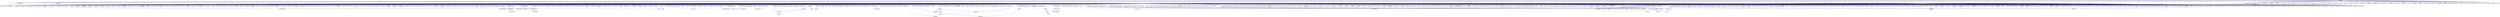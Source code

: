 digraph "util.hpp"
{
  edge [fontname="Helvetica",fontsize="10",labelfontname="Helvetica",labelfontsize="10"];
  node [fontname="Helvetica",fontsize="10",shape=record];
  Node225 [label="util.hpp",height=0.2,width=0.4,color="black", fillcolor="grey75", style="filled", fontcolor="black"];
  Node225 -> Node226 [dir="back",color="midnightblue",fontsize="10",style="solid",fontname="Helvetica"];
  Node226 [label="1d_stencil_4_throttle.cpp",height=0.2,width=0.4,color="black", fillcolor="white", style="filled",URL="$d6/de5/1d__stencil__4__throttle_8cpp.html"];
  Node225 -> Node227 [dir="back",color="midnightblue",fontsize="10",style="solid",fontname="Helvetica"];
  Node227 [label="allgather_and_gate.hpp",height=0.2,width=0.4,color="black", fillcolor="white", style="filled",URL="$d9/dbb/allgather__and__gate_8hpp.html"];
  Node227 -> Node228 [dir="back",color="midnightblue",fontsize="10",style="solid",fontname="Helvetica"];
  Node228 [label="allgather_module.cpp",height=0.2,width=0.4,color="black", fillcolor="white", style="filled",URL="$df/de4/allgather__module_8cpp.html"];
  Node227 -> Node229 [dir="back",color="midnightblue",fontsize="10",style="solid",fontname="Helvetica"];
  Node229 [label="allgather_and_gate.cpp",height=0.2,width=0.4,color="black", fillcolor="white", style="filled",URL="$d1/d56/allgather__and__gate_8cpp.html"];
  Node227 -> Node230 [dir="back",color="midnightblue",fontsize="10",style="solid",fontname="Helvetica"];
  Node230 [label="ag_client.cpp",height=0.2,width=0.4,color="black", fillcolor="white", style="filled",URL="$d4/d5d/ag__client_8cpp.html"];
  Node225 -> Node229 [dir="back",color="midnightblue",fontsize="10",style="solid",fontname="Helvetica"];
  Node225 -> Node231 [dir="back",color="midnightblue",fontsize="10",style="solid",fontname="Helvetica"];
  Node231 [label="apex_balance.cpp",height=0.2,width=0.4,color="black", fillcolor="white", style="filled",URL="$d4/d8e/apex__balance_8cpp.html"];
  Node225 -> Node232 [dir="back",color="midnightblue",fontsize="10",style="solid",fontname="Helvetica"];
  Node232 [label="apex_fibonacci.cpp",height=0.2,width=0.4,color="black", fillcolor="white", style="filled",URL="$de/de1/apex__fibonacci_8cpp.html"];
  Node225 -> Node233 [dir="back",color="midnightblue",fontsize="10",style="solid",fontname="Helvetica"];
  Node233 [label="apex_policy_engine\l_active_thread_count.cpp",height=0.2,width=0.4,color="black", fillcolor="white", style="filled",URL="$d5/d01/apex__policy__engine__active__thread__count_8cpp.html"];
  Node225 -> Node234 [dir="back",color="midnightblue",fontsize="10",style="solid",fontname="Helvetica"];
  Node234 [label="apex_policy_engine\l_events.cpp",height=0.2,width=0.4,color="black", fillcolor="white", style="filled",URL="$df/d0f/apex__policy__engine__events_8cpp.html"];
  Node225 -> Node235 [dir="back",color="midnightblue",fontsize="10",style="solid",fontname="Helvetica"];
  Node235 [label="apex_policy_engine\l_periodic.cpp",height=0.2,width=0.4,color="black", fillcolor="white", style="filled",URL="$d5/d7b/apex__policy__engine__periodic_8cpp.html"];
  Node225 -> Node236 [dir="back",color="midnightblue",fontsize="10",style="solid",fontname="Helvetica"];
  Node236 [label="async_io_low_level.cpp",height=0.2,width=0.4,color="black", fillcolor="white", style="filled",URL="$dc/d10/async__io__low__level_8cpp.html"];
  Node225 -> Node237 [dir="back",color="midnightblue",fontsize="10",style="solid",fontname="Helvetica"];
  Node237 [label="sine.cpp",height=0.2,width=0.4,color="black", fillcolor="white", style="filled",URL="$d5/dd8/sine_8cpp.html"];
  Node225 -> Node238 [dir="back",color="midnightblue",fontsize="10",style="solid",fontname="Helvetica"];
  Node238 [label="factorial.cpp",height=0.2,width=0.4,color="black", fillcolor="white", style="filled",URL="$d9/d00/factorial_8cpp.html"];
  Node225 -> Node239 [dir="back",color="midnightblue",fontsize="10",style="solid",fontname="Helvetica"];
  Node239 [label="fibonacci.cpp",height=0.2,width=0.4,color="black", fillcolor="white", style="filled",URL="$d9/d89/fibonacci_8cpp.html"];
  Node225 -> Node240 [dir="back",color="midnightblue",fontsize="10",style="solid",fontname="Helvetica"];
  Node240 [label="fibonacci_await.cpp",height=0.2,width=0.4,color="black", fillcolor="white", style="filled",URL="$dc/d1c/fibonacci__await_8cpp.html"];
  Node225 -> Node241 [dir="back",color="midnightblue",fontsize="10",style="solid",fontname="Helvetica"];
  Node241 [label="fibonacci_dataflow.cpp",height=0.2,width=0.4,color="black", fillcolor="white", style="filled",URL="$df/d3d/fibonacci__dataflow_8cpp.html"];
  Node225 -> Node242 [dir="back",color="midnightblue",fontsize="10",style="solid",fontname="Helvetica"];
  Node242 [label="fibonacci_futures.cpp",height=0.2,width=0.4,color="black", fillcolor="white", style="filled",URL="$d6/de3/fibonacci__futures_8cpp.html"];
  Node225 -> Node243 [dir="back",color="midnightblue",fontsize="10",style="solid",fontname="Helvetica"];
  Node243 [label="fibonacci_futures_distributed.cpp",height=0.2,width=0.4,color="black", fillcolor="white", style="filled",URL="$d1/dc9/fibonacci__futures__distributed_8cpp.html"];
  Node225 -> Node244 [dir="back",color="midnightblue",fontsize="10",style="solid",fontname="Helvetica"];
  Node244 [label="fibonacci_one.cpp",height=0.2,width=0.4,color="black", fillcolor="white", style="filled",URL="$d8/d78/fibonacci__one_8cpp.html"];
  Node225 -> Node245 [dir="back",color="midnightblue",fontsize="10",style="solid",fontname="Helvetica"];
  Node245 [label="fractals.cpp",height=0.2,width=0.4,color="black", fillcolor="white", style="filled",URL="$d8/d58/fractals_8cpp.html"];
  Node225 -> Node246 [dir="back",color="midnightblue",fontsize="10",style="solid",fontname="Helvetica"];
  Node246 [label="fractals_executor.cpp",height=0.2,width=0.4,color="black", fillcolor="white", style="filled",URL="$d9/da9/fractals__executor_8cpp.html"];
  Node225 -> Node247 [dir="back",color="midnightblue",fontsize="10",style="solid",fontname="Helvetica"];
  Node247 [label="fractals_struct.cpp",height=0.2,width=0.4,color="black", fillcolor="white", style="filled",URL="$d8/d2f/fractals__struct_8cpp.html"];
  Node225 -> Node248 [dir="back",color="midnightblue",fontsize="10",style="solid",fontname="Helvetica"];
  Node248 [label="interval_timer.cpp",height=0.2,width=0.4,color="black", fillcolor="white", style="filled",URL="$de/df1/examples_2quickstart_2interval__timer_8cpp.html"];
  Node225 -> Node249 [dir="back",color="midnightblue",fontsize="10",style="solid",fontname="Helvetica"];
  Node249 [label="sierpinski.cpp",height=0.2,width=0.4,color="black", fillcolor="white", style="filled",URL="$d3/d7e/sierpinski_8cpp.html"];
  Node225 -> Node250 [dir="back",color="midnightblue",fontsize="10",style="solid",fontname="Helvetica"];
  Node250 [label="spell_check_file.cpp",height=0.2,width=0.4,color="black", fillcolor="white", style="filled",URL="$df/df7/spell__check__file_8cpp.html"];
  Node225 -> Node251 [dir="back",color="midnightblue",fontsize="10",style="solid",fontname="Helvetica"];
  Node251 [label="spell_check_simple.cpp",height=0.2,width=0.4,color="black", fillcolor="white", style="filled",URL="$dd/d54/spell__check__simple_8cpp.html"];
  Node225 -> Node252 [dir="back",color="midnightblue",fontsize="10",style="solid",fontname="Helvetica"];
  Node252 [label="thread_aware_timer.cpp",height=0.2,width=0.4,color="black", fillcolor="white", style="filled",URL="$df/d11/examples_2thread__aware__timer_2thread__aware__timer_8cpp.html"];
  Node225 -> Node253 [dir="back",color="midnightblue",fontsize="10",style="solid",fontname="Helvetica"];
  Node253 [label="hpx.hpp",height=0.2,width=0.4,color="red", fillcolor="white", style="filled",URL="$d0/daa/hpx_8hpp.html"];
  Node253 -> Node254 [dir="back",color="midnightblue",fontsize="10",style="solid",fontname="Helvetica"];
  Node254 [label="1d_stencil_1.cpp",height=0.2,width=0.4,color="black", fillcolor="white", style="filled",URL="$d2/db1/1d__stencil__1_8cpp.html"];
  Node253 -> Node255 [dir="back",color="midnightblue",fontsize="10",style="solid",fontname="Helvetica"];
  Node255 [label="1d_stencil_2.cpp",height=0.2,width=0.4,color="black", fillcolor="white", style="filled",URL="$d3/dd1/1d__stencil__2_8cpp.html"];
  Node253 -> Node256 [dir="back",color="midnightblue",fontsize="10",style="solid",fontname="Helvetica"];
  Node256 [label="1d_stencil_3.cpp",height=0.2,width=0.4,color="black", fillcolor="white", style="filled",URL="$db/d19/1d__stencil__3_8cpp.html"];
  Node253 -> Node257 [dir="back",color="midnightblue",fontsize="10",style="solid",fontname="Helvetica"];
  Node257 [label="1d_stencil_4.cpp",height=0.2,width=0.4,color="black", fillcolor="white", style="filled",URL="$d1/d7d/1d__stencil__4_8cpp.html"];
  Node253 -> Node258 [dir="back",color="midnightblue",fontsize="10",style="solid",fontname="Helvetica"];
  Node258 [label="1d_stencil_4_parallel.cpp",height=0.2,width=0.4,color="black", fillcolor="white", style="filled",URL="$d6/d05/1d__stencil__4__parallel_8cpp.html"];
  Node253 -> Node259 [dir="back",color="midnightblue",fontsize="10",style="solid",fontname="Helvetica"];
  Node259 [label="1d_stencil_4_repart.cpp",height=0.2,width=0.4,color="black", fillcolor="white", style="filled",URL="$d0/d6b/1d__stencil__4__repart_8cpp.html"];
  Node253 -> Node226 [dir="back",color="midnightblue",fontsize="10",style="solid",fontname="Helvetica"];
  Node253 -> Node260 [dir="back",color="midnightblue",fontsize="10",style="solid",fontname="Helvetica"];
  Node260 [label="1d_stencil_5.cpp",height=0.2,width=0.4,color="black", fillcolor="white", style="filled",URL="$d7/d2a/1d__stencil__5_8cpp.html"];
  Node253 -> Node261 [dir="back",color="midnightblue",fontsize="10",style="solid",fontname="Helvetica"];
  Node261 [label="1d_stencil_6.cpp",height=0.2,width=0.4,color="black", fillcolor="white", style="filled",URL="$db/de7/1d__stencil__6_8cpp.html"];
  Node253 -> Node262 [dir="back",color="midnightblue",fontsize="10",style="solid",fontname="Helvetica"];
  Node262 [label="1d_stencil_7.cpp",height=0.2,width=0.4,color="black", fillcolor="white", style="filled",URL="$d4/d5a/1d__stencil__7_8cpp.html"];
  Node253 -> Node263 [dir="back",color="midnightblue",fontsize="10",style="solid",fontname="Helvetica"];
  Node263 [label="1d_stencil_8.cpp",height=0.2,width=0.4,color="black", fillcolor="white", style="filled",URL="$df/de0/1d__stencil__8_8cpp.html"];
  Node253 -> Node264 [dir="back",color="midnightblue",fontsize="10",style="solid",fontname="Helvetica"];
  Node264 [label="accumulator.cpp",height=0.2,width=0.4,color="black", fillcolor="white", style="filled",URL="$d1/d81/accumulator_8cpp.html"];
  Node253 -> Node265 [dir="back",color="midnightblue",fontsize="10",style="solid",fontname="Helvetica"];
  Node265 [label="accumulator.hpp",height=0.2,width=0.4,color="red", fillcolor="white", style="filled",URL="$d4/d9d/server_2accumulator_8hpp.html"];
  Node265 -> Node264 [dir="back",color="midnightblue",fontsize="10",style="solid",fontname="Helvetica"];
  Node253 -> Node268 [dir="back",color="midnightblue",fontsize="10",style="solid",fontname="Helvetica"];
  Node268 [label="template_function_accumulator.hpp",height=0.2,width=0.4,color="black", fillcolor="white", style="filled",URL="$d7/da6/server_2template__function__accumulator_8hpp.html"];
  Node268 -> Node269 [dir="back",color="midnightblue",fontsize="10",style="solid",fontname="Helvetica"];
  Node269 [label="template_function_accumulator.cpp",height=0.2,width=0.4,color="black", fillcolor="white", style="filled",URL="$d5/d02/template__function__accumulator_8cpp.html"];
  Node268 -> Node270 [dir="back",color="midnightblue",fontsize="10",style="solid",fontname="Helvetica"];
  Node270 [label="template_function_accumulator.hpp",height=0.2,width=0.4,color="red", fillcolor="white", style="filled",URL="$d3/de9/template__function__accumulator_8hpp.html"];
  Node253 -> Node272 [dir="back",color="midnightblue",fontsize="10",style="solid",fontname="Helvetica"];
  Node272 [label="template_accumulator.cpp",height=0.2,width=0.4,color="black", fillcolor="white", style="filled",URL="$d0/d4a/template__accumulator_8cpp.html"];
  Node253 -> Node269 [dir="back",color="midnightblue",fontsize="10",style="solid",fontname="Helvetica"];
  Node253 -> Node270 [dir="back",color="midnightblue",fontsize="10",style="solid",fontname="Helvetica"];
  Node253 -> Node228 [dir="back",color="midnightblue",fontsize="10",style="solid",fontname="Helvetica"];
  Node253 -> Node273 [dir="back",color="midnightblue",fontsize="10",style="solid",fontname="Helvetica"];
  Node273 [label="allgather.cpp",height=0.2,width=0.4,color="black", fillcolor="white", style="filled",URL="$d7/d06/allgather_8cpp.html"];
  Node253 -> Node229 [dir="back",color="midnightblue",fontsize="10",style="solid",fontname="Helvetica"];
  Node253 -> Node230 [dir="back",color="midnightblue",fontsize="10",style="solid",fontname="Helvetica"];
  Node253 -> Node274 [dir="back",color="midnightblue",fontsize="10",style="solid",fontname="Helvetica"];
  Node274 [label="hpx_thread_phase.cpp",height=0.2,width=0.4,color="black", fillcolor="white", style="filled",URL="$d5/dca/hpx__thread__phase_8cpp.html"];
  Node253 -> Node275 [dir="back",color="midnightblue",fontsize="10",style="solid",fontname="Helvetica"];
  Node275 [label="os_thread_num.cpp",height=0.2,width=0.4,color="black", fillcolor="white", style="filled",URL="$d2/dfb/os__thread__num_8cpp.html"];
  Node253 -> Node276 [dir="back",color="midnightblue",fontsize="10",style="solid",fontname="Helvetica"];
  Node276 [label="cancelable_action.cpp",height=0.2,width=0.4,color="black", fillcolor="white", style="filled",URL="$d5/d0c/cancelable__action_8cpp.html"];
  Node253 -> Node277 [dir="back",color="midnightblue",fontsize="10",style="solid",fontname="Helvetica"];
  Node277 [label="cancelable_action.hpp",height=0.2,width=0.4,color="black", fillcolor="white", style="filled",URL="$d5/d4d/server_2cancelable__action_8hpp.html"];
  Node277 -> Node276 [dir="back",color="midnightblue",fontsize="10",style="solid",fontname="Helvetica"];
  Node277 -> Node278 [dir="back",color="midnightblue",fontsize="10",style="solid",fontname="Helvetica"];
  Node278 [label="cancelable_action.hpp",height=0.2,width=0.4,color="red", fillcolor="white", style="filled",URL="$d0/da3/stubs_2cancelable__action_8hpp.html"];
  Node253 -> Node278 [dir="back",color="midnightblue",fontsize="10",style="solid",fontname="Helvetica"];
  Node253 -> Node280 [dir="back",color="midnightblue",fontsize="10",style="solid",fontname="Helvetica"];
  Node280 [label="cancelable_action_client.cpp",height=0.2,width=0.4,color="black", fillcolor="white", style="filled",URL="$d1/db8/cancelable__action__client_8cpp.html"];
  Node253 -> Node281 [dir="back",color="midnightblue",fontsize="10",style="solid",fontname="Helvetica"];
  Node281 [label="cublas_matmul.cpp",height=0.2,width=0.4,color="black", fillcolor="white", style="filled",URL="$dd/d84/cublas__matmul_8cpp.html"];
  Node253 -> Node282 [dir="back",color="midnightblue",fontsize="10",style="solid",fontname="Helvetica"];
  Node282 [label="win_perf_counters.cpp",height=0.2,width=0.4,color="black", fillcolor="white", style="filled",URL="$d8/d11/win__perf__counters_8cpp.html"];
  Node253 -> Node283 [dir="back",color="midnightblue",fontsize="10",style="solid",fontname="Helvetica"];
  Node283 [label="win_perf_counters.hpp",height=0.2,width=0.4,color="black", fillcolor="white", style="filled",URL="$d5/da7/win__perf__counters_8hpp.html"];
  Node253 -> Node284 [dir="back",color="midnightblue",fontsize="10",style="solid",fontname="Helvetica"];
  Node284 [label="hello_world_component.hpp",height=0.2,width=0.4,color="red", fillcolor="white", style="filled",URL="$df/df0/hello__world__component_8hpp.html"];
  Node253 -> Node287 [dir="back",color="midnightblue",fontsize="10",style="solid",fontname="Helvetica"];
  Node287 [label="interpolate1d.cpp",height=0.2,width=0.4,color="black", fillcolor="white", style="filled",URL="$d0/d05/interpolate1d_8cpp.html"];
  Node253 -> Node288 [dir="back",color="midnightblue",fontsize="10",style="solid",fontname="Helvetica"];
  Node288 [label="partition.hpp",height=0.2,width=0.4,color="black", fillcolor="white", style="filled",URL="$d0/d7a/examples_2interpolate1d_2interpolate1d_2partition_8hpp.html"];
  Node288 -> Node287 [dir="back",color="midnightblue",fontsize="10",style="solid",fontname="Helvetica"];
  Node288 -> Node289 [dir="back",color="midnightblue",fontsize="10",style="solid",fontname="Helvetica"];
  Node289 [label="interpolate1d.hpp",height=0.2,width=0.4,color="red", fillcolor="white", style="filled",URL="$d4/dc7/interpolate1d_8hpp.html"];
  Node289 -> Node287 [dir="back",color="midnightblue",fontsize="10",style="solid",fontname="Helvetica"];
  Node253 -> Node291 [dir="back",color="midnightblue",fontsize="10",style="solid",fontname="Helvetica"];
  Node291 [label="partition.hpp",height=0.2,width=0.4,color="black", fillcolor="white", style="filled",URL="$d0/dff/examples_2interpolate1d_2interpolate1d_2server_2partition_8hpp.html"];
  Node291 -> Node288 [dir="back",color="midnightblue",fontsize="10",style="solid",fontname="Helvetica"];
  Node291 -> Node292 [dir="back",color="midnightblue",fontsize="10",style="solid",fontname="Helvetica"];
  Node292 [label="partition.cpp",height=0.2,width=0.4,color="black", fillcolor="white", style="filled",URL="$d0/d4f/examples_2interpolate1d_2interpolate1d_2server_2partition_8cpp.html"];
  Node253 -> Node289 [dir="back",color="midnightblue",fontsize="10",style="solid",fontname="Helvetica"];
  Node253 -> Node293 [dir="back",color="midnightblue",fontsize="10",style="solid",fontname="Helvetica"];
  Node293 [label="read_values.cpp",height=0.2,width=0.4,color="black", fillcolor="white", style="filled",URL="$d0/d8c/interpolate1d_2interpolate1d_2read__values_8cpp.html"];
  Node253 -> Node292 [dir="back",color="midnightblue",fontsize="10",style="solid",fontname="Helvetica"];
  Node253 -> Node294 [dir="back",color="midnightblue",fontsize="10",style="solid",fontname="Helvetica"];
  Node294 [label="jacobi.cpp",height=0.2,width=0.4,color="black", fillcolor="white", style="filled",URL="$d2/d27/jacobi_8cpp.html"];
  Node253 -> Node295 [dir="back",color="midnightblue",fontsize="10",style="solid",fontname="Helvetica"];
  Node295 [label="grid.cpp",height=0.2,width=0.4,color="black", fillcolor="white", style="filled",URL="$d6/d1b/jacobi__component_2grid_8cpp.html"];
  Node253 -> Node296 [dir="back",color="midnightblue",fontsize="10",style="solid",fontname="Helvetica"];
  Node296 [label="row.cpp",height=0.2,width=0.4,color="black", fillcolor="white", style="filled",URL="$d3/d86/server_2row_8cpp.html"];
  Node253 -> Node297 [dir="back",color="midnightblue",fontsize="10",style="solid",fontname="Helvetica"];
  Node297 [label="solver.cpp",height=0.2,width=0.4,color="black", fillcolor="white", style="filled",URL="$d6/d94/solver_8cpp.html"];
  Node253 -> Node298 [dir="back",color="midnightblue",fontsize="10",style="solid",fontname="Helvetica"];
  Node298 [label="stencil_iterator.cpp",height=0.2,width=0.4,color="black", fillcolor="white", style="filled",URL="$d6/de1/server_2stencil__iterator_8cpp.html"];
  Node253 -> Node299 [dir="back",color="midnightblue",fontsize="10",style="solid",fontname="Helvetica"];
  Node299 [label="stencil_iterator.cpp",height=0.2,width=0.4,color="black", fillcolor="white", style="filled",URL="$d7/d71/stencil__iterator_8cpp.html"];
  Node253 -> Node300 [dir="back",color="midnightblue",fontsize="10",style="solid",fontname="Helvetica"];
  Node300 [label="jacobi.cpp",height=0.2,width=0.4,color="black", fillcolor="white", style="filled",URL="$d3/d44/smp_2jacobi_8cpp.html"];
  Node253 -> Node301 [dir="back",color="midnightblue",fontsize="10",style="solid",fontname="Helvetica"];
  Node301 [label="jacobi_hpx.cpp",height=0.2,width=0.4,color="black", fillcolor="white", style="filled",URL="$d8/d72/jacobi__hpx_8cpp.html"];
  Node253 -> Node302 [dir="back",color="midnightblue",fontsize="10",style="solid",fontname="Helvetica"];
  Node302 [label="jacobi_nonuniform.cpp",height=0.2,width=0.4,color="black", fillcolor="white", style="filled",URL="$dd/ddc/jacobi__nonuniform_8cpp.html"];
  Node253 -> Node303 [dir="back",color="midnightblue",fontsize="10",style="solid",fontname="Helvetica"];
  Node303 [label="jacobi_nonuniform_hpx.cpp",height=0.2,width=0.4,color="black", fillcolor="white", style="filled",URL="$de/d56/jacobi__nonuniform__hpx_8cpp.html"];
  Node253 -> Node304 [dir="back",color="midnightblue",fontsize="10",style="solid",fontname="Helvetica"];
  Node304 [label="nqueen.cpp",height=0.2,width=0.4,color="black", fillcolor="white", style="filled",URL="$db/dca/nqueen_8cpp.html"];
  Node253 -> Node305 [dir="back",color="midnightblue",fontsize="10",style="solid",fontname="Helvetica"];
  Node305 [label="nqueen.hpp",height=0.2,width=0.4,color="red", fillcolor="white", style="filled",URL="$de/d58/server_2nqueen_8hpp.html"];
  Node305 -> Node304 [dir="back",color="midnightblue",fontsize="10",style="solid",fontname="Helvetica"];
  Node253 -> Node308 [dir="back",color="midnightblue",fontsize="10",style="solid",fontname="Helvetica"];
  Node308 [label="nqueen_client.cpp",height=0.2,width=0.4,color="black", fillcolor="white", style="filled",URL="$d3/d5e/nqueen__client_8cpp.html"];
  Node253 -> Node309 [dir="back",color="midnightblue",fontsize="10",style="solid",fontname="Helvetica"];
  Node309 [label="sine.cpp",height=0.2,width=0.4,color="black", fillcolor="white", style="filled",URL="$d3/d0d/server_2sine_8cpp.html"];
  Node253 -> Node310 [dir="back",color="midnightblue",fontsize="10",style="solid",fontname="Helvetica"];
  Node310 [label="sine.hpp",height=0.2,width=0.4,color="black", fillcolor="white", style="filled",URL="$d8/dac/sine_8hpp.html"];
  Node310 -> Node309 [dir="back",color="midnightblue",fontsize="10",style="solid",fontname="Helvetica"];
  Node310 -> Node237 [dir="back",color="midnightblue",fontsize="10",style="solid",fontname="Helvetica"];
  Node253 -> Node237 [dir="back",color="midnightblue",fontsize="10",style="solid",fontname="Helvetica"];
  Node253 -> Node311 [dir="back",color="midnightblue",fontsize="10",style="solid",fontname="Helvetica"];
  Node311 [label="sine_client.cpp",height=0.2,width=0.4,color="black", fillcolor="white", style="filled",URL="$db/d62/sine__client_8cpp.html"];
  Node253 -> Node312 [dir="back",color="midnightblue",fontsize="10",style="solid",fontname="Helvetica"];
  Node312 [label="qt.cpp",height=0.2,width=0.4,color="black", fillcolor="white", style="filled",URL="$df/d90/qt_8cpp.html"];
  Node253 -> Node313 [dir="back",color="midnightblue",fontsize="10",style="solid",fontname="Helvetica"];
  Node313 [label="queue_client.cpp",height=0.2,width=0.4,color="black", fillcolor="white", style="filled",URL="$d7/d96/queue__client_8cpp.html"];
  Node253 -> Node314 [dir="back",color="midnightblue",fontsize="10",style="solid",fontname="Helvetica"];
  Node314 [label="customize_async.cpp",height=0.2,width=0.4,color="black", fillcolor="white", style="filled",URL="$d0/d82/customize__async_8cpp.html"];
  Node253 -> Node315 [dir="back",color="midnightblue",fontsize="10",style="solid",fontname="Helvetica"];
  Node315 [label="data_actions.cpp",height=0.2,width=0.4,color="black", fillcolor="white", style="filled",URL="$dc/d68/data__actions_8cpp.html"];
  Node253 -> Node316 [dir="back",color="midnightblue",fontsize="10",style="solid",fontname="Helvetica"];
  Node316 [label="error_handling.cpp",height=0.2,width=0.4,color="black", fillcolor="white", style="filled",URL="$d9/d96/error__handling_8cpp.html"];
  Node253 -> Node317 [dir="back",color="midnightblue",fontsize="10",style="solid",fontname="Helvetica"];
  Node317 [label="event_synchronization.cpp",height=0.2,width=0.4,color="black", fillcolor="white", style="filled",URL="$d0/d35/event__synchronization_8cpp.html"];
  Node253 -> Node238 [dir="back",color="midnightblue",fontsize="10",style="solid",fontname="Helvetica"];
  Node253 -> Node318 [dir="back",color="midnightblue",fontsize="10",style="solid",fontname="Helvetica"];
  Node318 [label="file_serialization.cpp",height=0.2,width=0.4,color="black", fillcolor="white", style="filled",URL="$de/d58/file__serialization_8cpp.html"];
  Node253 -> Node319 [dir="back",color="midnightblue",fontsize="10",style="solid",fontname="Helvetica"];
  Node319 [label="init_globally.cpp",height=0.2,width=0.4,color="black", fillcolor="white", style="filled",URL="$d6/dad/init__globally_8cpp.html"];
  Node253 -> Node320 [dir="back",color="midnightblue",fontsize="10",style="solid",fontname="Helvetica"];
  Node320 [label="interest_calculator.cpp",height=0.2,width=0.4,color="black", fillcolor="white", style="filled",URL="$d2/d86/interest__calculator_8cpp.html"];
  Node253 -> Node321 [dir="back",color="midnightblue",fontsize="10",style="solid",fontname="Helvetica"];
  Node321 [label="non_atomic_rma.cpp",height=0.2,width=0.4,color="black", fillcolor="white", style="filled",URL="$d7/d8b/non__atomic__rma_8cpp.html"];
  Node253 -> Node322 [dir="back",color="midnightblue",fontsize="10",style="solid",fontname="Helvetica"];
  Node322 [label="partitioned_vector\l_spmd_foreach.cpp",height=0.2,width=0.4,color="black", fillcolor="white", style="filled",URL="$db/d7c/partitioned__vector__spmd__foreach_8cpp.html"];
  Node253 -> Node323 [dir="back",color="midnightblue",fontsize="10",style="solid",fontname="Helvetica"];
  Node323 [label="pipeline1.cpp",height=0.2,width=0.4,color="black", fillcolor="white", style="filled",URL="$d5/d77/pipeline1_8cpp.html"];
  Node253 -> Node324 [dir="back",color="midnightblue",fontsize="10",style="solid",fontname="Helvetica"];
  Node324 [label="quicksort.cpp",height=0.2,width=0.4,color="black", fillcolor="white", style="filled",URL="$d3/d1e/quicksort_8cpp.html"];
  Node253 -> Node325 [dir="back",color="midnightblue",fontsize="10",style="solid",fontname="Helvetica"];
  Node325 [label="receive_buffer.cpp",height=0.2,width=0.4,color="black", fillcolor="white", style="filled",URL="$d7/d10/receive__buffer_8cpp.html"];
  Node253 -> Node326 [dir="back",color="midnightblue",fontsize="10",style="solid",fontname="Helvetica"];
  Node326 [label="safe_object.cpp",height=0.2,width=0.4,color="black", fillcolor="white", style="filled",URL="$dd/d52/safe__object_8cpp.html"];
  Node253 -> Node327 [dir="back",color="midnightblue",fontsize="10",style="solid",fontname="Helvetica"];
  Node327 [label="sort_by_key_demo.cpp",height=0.2,width=0.4,color="black", fillcolor="white", style="filled",URL="$da/d20/sort__by__key__demo_8cpp.html"];
  Node253 -> Node328 [dir="back",color="midnightblue",fontsize="10",style="solid",fontname="Helvetica"];
  Node328 [label="timed_wake.cpp",height=0.2,width=0.4,color="black", fillcolor="white", style="filled",URL="$d8/df9/timed__wake_8cpp.html"];
  Node253 -> Node329 [dir="back",color="midnightblue",fontsize="10",style="solid",fontname="Helvetica"];
  Node329 [label="vector_counting_dotproduct.cpp",height=0.2,width=0.4,color="black", fillcolor="white", style="filled",URL="$df/de9/vector__counting__dotproduct_8cpp.html"];
  Node253 -> Node330 [dir="back",color="midnightblue",fontsize="10",style="solid",fontname="Helvetica"];
  Node330 [label="vector_zip_dotproduct.cpp",height=0.2,width=0.4,color="black", fillcolor="white", style="filled",URL="$dc/d18/vector__zip__dotproduct_8cpp.html"];
  Node253 -> Node331 [dir="back",color="midnightblue",fontsize="10",style="solid",fontname="Helvetica"];
  Node331 [label="zerocopy_rdma.cpp",height=0.2,width=0.4,color="black", fillcolor="white", style="filled",URL="$d1/dad/zerocopy__rdma_8cpp.html"];
  Node253 -> Node332 [dir="back",color="midnightblue",fontsize="10",style="solid",fontname="Helvetica"];
  Node332 [label="random_mem_access.cpp",height=0.2,width=0.4,color="black", fillcolor="white", style="filled",URL="$d1/d51/random__mem__access_8cpp.html"];
  Node253 -> Node333 [dir="back",color="midnightblue",fontsize="10",style="solid",fontname="Helvetica"];
  Node333 [label="random_mem_access.hpp",height=0.2,width=0.4,color="red", fillcolor="white", style="filled",URL="$d0/d19/server_2random__mem__access_8hpp.html"];
  Node333 -> Node332 [dir="back",color="midnightblue",fontsize="10",style="solid",fontname="Helvetica"];
  Node253 -> Node336 [dir="back",color="midnightblue",fontsize="10",style="solid",fontname="Helvetica"];
  Node336 [label="random_mem_access_client.cpp",height=0.2,width=0.4,color="black", fillcolor="white", style="filled",URL="$df/d1b/random__mem__access__client_8cpp.html"];
  Node253 -> Node337 [dir="back",color="midnightblue",fontsize="10",style="solid",fontname="Helvetica"];
  Node337 [label="oversubscribing_resource\l_partitioner.cpp",height=0.2,width=0.4,color="black", fillcolor="white", style="filled",URL="$dd/dee/oversubscribing__resource__partitioner_8cpp.html"];
  Node253 -> Node338 [dir="back",color="midnightblue",fontsize="10",style="solid",fontname="Helvetica"];
  Node338 [label="simple_resource_partitioner.cpp",height=0.2,width=0.4,color="black", fillcolor="white", style="filled",URL="$d5/df9/simple__resource__partitioner_8cpp.html"];
  Node253 -> Node339 [dir="back",color="midnightblue",fontsize="10",style="solid",fontname="Helvetica"];
  Node339 [label="dimension.hpp",height=0.2,width=0.4,color="red", fillcolor="white", style="filled",URL="$d6/d39/sheneos_2sheneos_2dimension_8hpp.html"];
  Node339 -> Node345 [dir="back",color="midnightblue",fontsize="10",style="solid",fontname="Helvetica"];
  Node345 [label="partition3d.hpp",height=0.2,width=0.4,color="black", fillcolor="white", style="filled",URL="$dd/dbf/server_2partition3d_8hpp.html"];
  Node345 -> Node346 [dir="back",color="midnightblue",fontsize="10",style="solid",fontname="Helvetica"];
  Node346 [label="partition3d.hpp",height=0.2,width=0.4,color="black", fillcolor="white", style="filled",URL="$d1/d50/partition3d_8hpp.html"];
  Node346 -> Node342 [dir="back",color="midnightblue",fontsize="10",style="solid",fontname="Helvetica"];
  Node342 [label="interpolator.cpp",height=0.2,width=0.4,color="black", fillcolor="white", style="filled",URL="$d5/d02/interpolator_8cpp.html"];
  Node346 -> Node347 [dir="back",color="midnightblue",fontsize="10",style="solid",fontname="Helvetica"];
  Node347 [label="interpolator.hpp",height=0.2,width=0.4,color="red", fillcolor="white", style="filled",URL="$dc/d3b/interpolator_8hpp.html"];
  Node347 -> Node342 [dir="back",color="midnightblue",fontsize="10",style="solid",fontname="Helvetica"];
  Node347 -> Node350 [dir="back",color="midnightblue",fontsize="10",style="solid",fontname="Helvetica"];
  Node350 [label="sheneos_test.cpp",height=0.2,width=0.4,color="black", fillcolor="white", style="filled",URL="$d4/d6e/sheneos__test_8cpp.html"];
  Node345 -> Node344 [dir="back",color="midnightblue",fontsize="10",style="solid",fontname="Helvetica"];
  Node344 [label="partition3d.cpp",height=0.2,width=0.4,color="black", fillcolor="white", style="filled",URL="$de/d70/partition3d_8cpp.html"];
  Node253 -> Node342 [dir="back",color="midnightblue",fontsize="10",style="solid",fontname="Helvetica"];
  Node253 -> Node346 [dir="back",color="midnightblue",fontsize="10",style="solid",fontname="Helvetica"];
  Node253 -> Node345 [dir="back",color="midnightblue",fontsize="10",style="solid",fontname="Helvetica"];
  Node253 -> Node347 [dir="back",color="midnightblue",fontsize="10",style="solid",fontname="Helvetica"];
  Node253 -> Node351 [dir="back",color="midnightblue",fontsize="10",style="solid",fontname="Helvetica"];
  Node351 [label="configuration.hpp",height=0.2,width=0.4,color="red", fillcolor="white", style="filled",URL="$dc/d0a/configuration_8hpp.html"];
  Node351 -> Node347 [dir="back",color="midnightblue",fontsize="10",style="solid",fontname="Helvetica"];
  Node253 -> Node343 [dir="back",color="midnightblue",fontsize="10",style="solid",fontname="Helvetica"];
  Node343 [label="read_values.cpp",height=0.2,width=0.4,color="black", fillcolor="white", style="filled",URL="$d7/da4/sheneos_2sheneos_2read__values_8cpp.html"];
  Node253 -> Node344 [dir="back",color="midnightblue",fontsize="10",style="solid",fontname="Helvetica"];
  Node253 -> Node350 [dir="back",color="midnightblue",fontsize="10",style="solid",fontname="Helvetica"];
  Node253 -> Node353 [dir="back",color="midnightblue",fontsize="10",style="solid",fontname="Helvetica"];
  Node353 [label="startup_shutdown.cpp",height=0.2,width=0.4,color="black", fillcolor="white", style="filled",URL="$d3/dfc/server_2startup__shutdown_8cpp.html"];
  Node253 -> Node354 [dir="back",color="midnightblue",fontsize="10",style="solid",fontname="Helvetica"];
  Node354 [label="startup_shutdown.cpp",height=0.2,width=0.4,color="black", fillcolor="white", style="filled",URL="$d0/ddb/startup__shutdown_8cpp.html"];
  Node253 -> Node355 [dir="back",color="midnightblue",fontsize="10",style="solid",fontname="Helvetica"];
  Node355 [label="spin.cpp",height=0.2,width=0.4,color="black", fillcolor="white", style="filled",URL="$d7/df2/spin_8cpp.html"];
  Node253 -> Node356 [dir="back",color="midnightblue",fontsize="10",style="solid",fontname="Helvetica"];
  Node356 [label="throttle.cpp",height=0.2,width=0.4,color="black", fillcolor="white", style="filled",URL="$de/d56/server_2throttle_8cpp.html"];
  Node253 -> Node357 [dir="back",color="midnightblue",fontsize="10",style="solid",fontname="Helvetica"];
  Node357 [label="throttle.hpp",height=0.2,width=0.4,color="black", fillcolor="white", style="filled",URL="$db/dc9/server_2throttle_8hpp.html"];
  Node357 -> Node356 [dir="back",color="midnightblue",fontsize="10",style="solid",fontname="Helvetica"];
  Node357 -> Node358 [dir="back",color="midnightblue",fontsize="10",style="solid",fontname="Helvetica"];
  Node358 [label="throttle.hpp",height=0.2,width=0.4,color="black", fillcolor="white", style="filled",URL="$d5/dec/stubs_2throttle_8hpp.html"];
  Node358 -> Node359 [dir="back",color="midnightblue",fontsize="10",style="solid",fontname="Helvetica"];
  Node359 [label="throttle.hpp",height=0.2,width=0.4,color="red", fillcolor="white", style="filled",URL="$d2/d2e/throttle_8hpp.html"];
  Node359 -> Node360 [dir="back",color="midnightblue",fontsize="10",style="solid",fontname="Helvetica"];
  Node360 [label="throttle.cpp",height=0.2,width=0.4,color="black", fillcolor="white", style="filled",URL="$db/d02/throttle_8cpp.html"];
  Node253 -> Node358 [dir="back",color="midnightblue",fontsize="10",style="solid",fontname="Helvetica"];
  Node253 -> Node360 [dir="back",color="midnightblue",fontsize="10",style="solid",fontname="Helvetica"];
  Node253 -> Node359 [dir="back",color="midnightblue",fontsize="10",style="solid",fontname="Helvetica"];
  Node253 -> Node362 [dir="back",color="midnightblue",fontsize="10",style="solid",fontname="Helvetica"];
  Node362 [label="transpose_await.cpp",height=0.2,width=0.4,color="black", fillcolor="white", style="filled",URL="$de/d68/transpose__await_8cpp.html"];
  Node253 -> Node363 [dir="back",color="midnightblue",fontsize="10",style="solid",fontname="Helvetica"];
  Node363 [label="transpose_block.cpp",height=0.2,width=0.4,color="black", fillcolor="white", style="filled",URL="$d0/de1/transpose__block_8cpp.html"];
  Node253 -> Node364 [dir="back",color="midnightblue",fontsize="10",style="solid",fontname="Helvetica"];
  Node364 [label="transpose_block_numa.cpp",height=0.2,width=0.4,color="black", fillcolor="white", style="filled",URL="$dd/d3b/transpose__block__numa_8cpp.html"];
  Node253 -> Node365 [dir="back",color="midnightblue",fontsize="10",style="solid",fontname="Helvetica"];
  Node365 [label="transpose_serial.cpp",height=0.2,width=0.4,color="black", fillcolor="white", style="filled",URL="$db/d74/transpose__serial_8cpp.html"];
  Node253 -> Node366 [dir="back",color="midnightblue",fontsize="10",style="solid",fontname="Helvetica"];
  Node366 [label="transpose_serial_block.cpp",height=0.2,width=0.4,color="black", fillcolor="white", style="filled",URL="$d8/daa/transpose__serial__block_8cpp.html"];
  Node253 -> Node367 [dir="back",color="midnightblue",fontsize="10",style="solid",fontname="Helvetica"];
  Node367 [label="transpose_serial_vector.cpp",height=0.2,width=0.4,color="black", fillcolor="white", style="filled",URL="$d4/d04/transpose__serial__vector_8cpp.html"];
  Node253 -> Node368 [dir="back",color="midnightblue",fontsize="10",style="solid",fontname="Helvetica"];
  Node368 [label="transpose_smp.cpp",height=0.2,width=0.4,color="black", fillcolor="white", style="filled",URL="$d2/d99/transpose__smp_8cpp.html"];
  Node253 -> Node369 [dir="back",color="midnightblue",fontsize="10",style="solid",fontname="Helvetica"];
  Node369 [label="transpose_smp_block.cpp",height=0.2,width=0.4,color="black", fillcolor="white", style="filled",URL="$da/d4d/transpose__smp__block_8cpp.html"];
  Node253 -> Node370 [dir="back",color="midnightblue",fontsize="10",style="solid",fontname="Helvetica"];
  Node370 [label="simple_central_tuplespace.hpp",height=0.2,width=0.4,color="red", fillcolor="white", style="filled",URL="$db/d69/server_2simple__central__tuplespace_8hpp.html"];
  Node370 -> Node371 [dir="back",color="midnightblue",fontsize="10",style="solid",fontname="Helvetica"];
  Node371 [label="simple_central_tuplespace.cpp",height=0.2,width=0.4,color="black", fillcolor="white", style="filled",URL="$d3/dec/simple__central__tuplespace_8cpp.html"];
  Node253 -> Node375 [dir="back",color="midnightblue",fontsize="10",style="solid",fontname="Helvetica"];
  Node375 [label="tuples_warehouse.hpp",height=0.2,width=0.4,color="black", fillcolor="white", style="filled",URL="$da/de6/tuples__warehouse_8hpp.html"];
  Node375 -> Node370 [dir="back",color="midnightblue",fontsize="10",style="solid",fontname="Helvetica"];
  Node253 -> Node371 [dir="back",color="midnightblue",fontsize="10",style="solid",fontname="Helvetica"];
  Node253 -> Node376 [dir="back",color="midnightblue",fontsize="10",style="solid",fontname="Helvetica"];
  Node376 [label="hpx_runtime.cpp",height=0.2,width=0.4,color="black", fillcolor="white", style="filled",URL="$d7/d1e/hpx__runtime_8cpp.html"];
  Node253 -> Node377 [dir="back",color="midnightblue",fontsize="10",style="solid",fontname="Helvetica"];
  Node377 [label="synchronize.cpp",height=0.2,width=0.4,color="black", fillcolor="white", style="filled",URL="$da/da2/synchronize_8cpp.html"];
  Node253 -> Node378 [dir="back",color="midnightblue",fontsize="10",style="solid",fontname="Helvetica"];
  Node378 [label="agas_cache_timings.cpp",height=0.2,width=0.4,color="black", fillcolor="white", style="filled",URL="$dd/d37/agas__cache__timings_8cpp.html"];
  Node253 -> Node379 [dir="back",color="midnightblue",fontsize="10",style="solid",fontname="Helvetica"];
  Node379 [label="async_overheads.cpp",height=0.2,width=0.4,color="black", fillcolor="white", style="filled",URL="$de/da6/async__overheads_8cpp.html"];
  Node253 -> Node380 [dir="back",color="midnightblue",fontsize="10",style="solid",fontname="Helvetica"];
  Node380 [label="coroutines_call_overhead.cpp",height=0.2,width=0.4,color="black", fillcolor="white", style="filled",URL="$da/d1e/coroutines__call__overhead_8cpp.html"];
  Node253 -> Node381 [dir="back",color="midnightblue",fontsize="10",style="solid",fontname="Helvetica"];
  Node381 [label="foreach_scaling.cpp",height=0.2,width=0.4,color="black", fillcolor="white", style="filled",URL="$d4/d94/foreach__scaling_8cpp.html"];
  Node253 -> Node382 [dir="back",color="midnightblue",fontsize="10",style="solid",fontname="Helvetica"];
  Node382 [label="function_object_wrapper\l_overhead.cpp",height=0.2,width=0.4,color="black", fillcolor="white", style="filled",URL="$d5/d6f/function__object__wrapper__overhead_8cpp.html"];
  Node253 -> Node383 [dir="back",color="midnightblue",fontsize="10",style="solid",fontname="Helvetica"];
  Node383 [label="hpx_homogeneous_timed\l_task_spawn_executors.cpp",height=0.2,width=0.4,color="black", fillcolor="white", style="filled",URL="$d1/d3b/hpx__homogeneous__timed__task__spawn__executors_8cpp.html"];
  Node253 -> Node384 [dir="back",color="midnightblue",fontsize="10",style="solid",fontname="Helvetica"];
  Node384 [label="htts2_hpx.cpp",height=0.2,width=0.4,color="black", fillcolor="white", style="filled",URL="$d2/daf/htts2__hpx_8cpp.html"];
  Node253 -> Node385 [dir="back",color="midnightblue",fontsize="10",style="solid",fontname="Helvetica"];
  Node385 [label="partitioned_vector\l_foreach.cpp",height=0.2,width=0.4,color="black", fillcolor="white", style="filled",URL="$df/d5f/partitioned__vector__foreach_8cpp.html"];
  Node253 -> Node386 [dir="back",color="midnightblue",fontsize="10",style="solid",fontname="Helvetica"];
  Node386 [label="serialization_overhead.cpp",height=0.2,width=0.4,color="black", fillcolor="white", style="filled",URL="$d3/df8/serialization__overhead_8cpp.html"];
  Node253 -> Node387 [dir="back",color="midnightblue",fontsize="10",style="solid",fontname="Helvetica"];
  Node387 [label="sizeof.cpp",height=0.2,width=0.4,color="black", fillcolor="white", style="filled",URL="$d3/d0f/sizeof_8cpp.html"];
  Node253 -> Node388 [dir="back",color="midnightblue",fontsize="10",style="solid",fontname="Helvetica"];
  Node388 [label="skynet.cpp",height=0.2,width=0.4,color="black", fillcolor="white", style="filled",URL="$d0/dc3/skynet_8cpp.html"];
  Node253 -> Node389 [dir="back",color="midnightblue",fontsize="10",style="solid",fontname="Helvetica"];
  Node389 [label="stencil3_iterators.cpp",height=0.2,width=0.4,color="black", fillcolor="white", style="filled",URL="$db/d9e/stencil3__iterators_8cpp.html"];
  Node253 -> Node390 [dir="back",color="midnightblue",fontsize="10",style="solid",fontname="Helvetica"];
  Node390 [label="stream.cpp",height=0.2,width=0.4,color="black", fillcolor="white", style="filled",URL="$da/d5f/stream_8cpp.html"];
  Node253 -> Node391 [dir="back",color="midnightblue",fontsize="10",style="solid",fontname="Helvetica"];
  Node391 [label="timed_task_spawn.cpp",height=0.2,width=0.4,color="black", fillcolor="white", style="filled",URL="$df/de1/timed__task__spawn_8cpp.html"];
  Node253 -> Node392 [dir="back",color="midnightblue",fontsize="10",style="solid",fontname="Helvetica"];
  Node392 [label="transform_reduce_binary\l_scaling.cpp",height=0.2,width=0.4,color="black", fillcolor="white", style="filled",URL="$d1/dae/transform__reduce__binary__scaling_8cpp.html"];
  Node253 -> Node393 [dir="back",color="midnightblue",fontsize="10",style="solid",fontname="Helvetica"];
  Node393 [label="transform_reduce_scaling.cpp",height=0.2,width=0.4,color="black", fillcolor="white", style="filled",URL="$db/d2a/transform__reduce__scaling_8cpp.html"];
  Node253 -> Node394 [dir="back",color="midnightblue",fontsize="10",style="solid",fontname="Helvetica"];
  Node394 [label="minmax_element_performance.cpp",height=0.2,width=0.4,color="black", fillcolor="white", style="filled",URL="$d9/d93/minmax__element__performance_8cpp.html"];
  Node253 -> Node395 [dir="back",color="midnightblue",fontsize="10",style="solid",fontname="Helvetica"];
  Node395 [label="barrier_performance.cpp",height=0.2,width=0.4,color="black", fillcolor="white", style="filled",URL="$d6/d6c/barrier__performance_8cpp.html"];
  Node253 -> Node396 [dir="back",color="midnightblue",fontsize="10",style="solid",fontname="Helvetica"];
  Node396 [label="network_storage.cpp",height=0.2,width=0.4,color="black", fillcolor="white", style="filled",URL="$db/daa/network__storage_8cpp.html"];
  Node253 -> Node397 [dir="back",color="midnightblue",fontsize="10",style="solid",fontname="Helvetica"];
  Node397 [label="simple_profiler.hpp",height=0.2,width=0.4,color="black", fillcolor="white", style="filled",URL="$d8/d02/simple__profiler_8hpp.html"];
  Node397 -> Node396 [dir="back",color="midnightblue",fontsize="10",style="solid",fontname="Helvetica"];
  Node253 -> Node398 [dir="back",color="midnightblue",fontsize="10",style="solid",fontname="Helvetica"];
  Node398 [label="osu_bcast.cpp",height=0.2,width=0.4,color="black", fillcolor="white", style="filled",URL="$d3/dca/osu__bcast_8cpp.html"];
  Node253 -> Node399 [dir="back",color="midnightblue",fontsize="10",style="solid",fontname="Helvetica"];
  Node399 [label="osu_bibw.cpp",height=0.2,width=0.4,color="black", fillcolor="white", style="filled",URL="$d2/d04/osu__bibw_8cpp.html"];
  Node253 -> Node400 [dir="back",color="midnightblue",fontsize="10",style="solid",fontname="Helvetica"];
  Node400 [label="osu_bw.cpp",height=0.2,width=0.4,color="black", fillcolor="white", style="filled",URL="$d4/d20/osu__bw_8cpp.html"];
  Node253 -> Node401 [dir="back",color="midnightblue",fontsize="10",style="solid",fontname="Helvetica"];
  Node401 [label="osu_latency.cpp",height=0.2,width=0.4,color="black", fillcolor="white", style="filled",URL="$df/d58/osu__latency_8cpp.html"];
  Node253 -> Node402 [dir="back",color="midnightblue",fontsize="10",style="solid",fontname="Helvetica"];
  Node402 [label="osu_multi_lat.cpp",height=0.2,width=0.4,color="black", fillcolor="white", style="filled",URL="$d7/d91/osu__multi__lat_8cpp.html"];
  Node253 -> Node403 [dir="back",color="midnightblue",fontsize="10",style="solid",fontname="Helvetica"];
  Node403 [label="osu_scatter.cpp",height=0.2,width=0.4,color="black", fillcolor="white", style="filled",URL="$d4/d4c/osu__scatter_8cpp.html"];
  Node253 -> Node404 [dir="back",color="midnightblue",fontsize="10",style="solid",fontname="Helvetica"];
  Node404 [label="pingpong_performance.cpp",height=0.2,width=0.4,color="black", fillcolor="white", style="filled",URL="$de/d03/pingpong__performance_8cpp.html"];
  Node253 -> Node405 [dir="back",color="midnightblue",fontsize="10",style="solid",fontname="Helvetica"];
  Node405 [label="benchmark_is_heap.cpp",height=0.2,width=0.4,color="black", fillcolor="white", style="filled",URL="$da/d4f/benchmark__is__heap_8cpp.html"];
  Node253 -> Node406 [dir="back",color="midnightblue",fontsize="10",style="solid",fontname="Helvetica"];
  Node406 [label="benchmark_is_heap_until.cpp",height=0.2,width=0.4,color="black", fillcolor="white", style="filled",URL="$dc/df5/benchmark__is__heap__until_8cpp.html"];
  Node253 -> Node407 [dir="back",color="midnightblue",fontsize="10",style="solid",fontname="Helvetica"];
  Node407 [label="benchmark_merge.cpp",height=0.2,width=0.4,color="black", fillcolor="white", style="filled",URL="$dd/d49/benchmark__merge_8cpp.html"];
  Node253 -> Node408 [dir="back",color="midnightblue",fontsize="10",style="solid",fontname="Helvetica"];
  Node408 [label="benchmark_partition.cpp",height=0.2,width=0.4,color="black", fillcolor="white", style="filled",URL="$d9/d88/benchmark__partition_8cpp.html"];
  Node253 -> Node409 [dir="back",color="midnightblue",fontsize="10",style="solid",fontname="Helvetica"];
  Node409 [label="benchmark_partition\l_copy.cpp",height=0.2,width=0.4,color="black", fillcolor="white", style="filled",URL="$d3/d0e/benchmark__partition__copy_8cpp.html"];
  Node253 -> Node410 [dir="back",color="midnightblue",fontsize="10",style="solid",fontname="Helvetica"];
  Node410 [label="benchmark_unique_copy.cpp",height=0.2,width=0.4,color="black", fillcolor="white", style="filled",URL="$d9/d53/benchmark__unique__copy_8cpp.html"];
  Node253 -> Node411 [dir="back",color="midnightblue",fontsize="10",style="solid",fontname="Helvetica"];
  Node411 [label="action_move_semantics.cpp",height=0.2,width=0.4,color="black", fillcolor="white", style="filled",URL="$d4/db3/action__move__semantics_8cpp.html"];
  Node253 -> Node412 [dir="back",color="midnightblue",fontsize="10",style="solid",fontname="Helvetica"];
  Node412 [label="movable_objects.cpp",height=0.2,width=0.4,color="black", fillcolor="white", style="filled",URL="$d8/d65/movable__objects_8cpp.html"];
  Node253 -> Node413 [dir="back",color="midnightblue",fontsize="10",style="solid",fontname="Helvetica"];
  Node413 [label="duplicate_id_registration\l_1596.cpp",height=0.2,width=0.4,color="black", fillcolor="white", style="filled",URL="$db/d8d/duplicate__id__registration__1596_8cpp.html"];
  Node253 -> Node414 [dir="back",color="midnightblue",fontsize="10",style="solid",fontname="Helvetica"];
  Node414 [label="pass_by_value_id_type\l_action.cpp",height=0.2,width=0.4,color="black", fillcolor="white", style="filled",URL="$d0/de6/pass__by__value__id__type__action_8cpp.html"];
  Node253 -> Node415 [dir="back",color="midnightblue",fontsize="10",style="solid",fontname="Helvetica"];
  Node415 [label="register_with_basename\l_1804.cpp",height=0.2,width=0.4,color="black", fillcolor="white", style="filled",URL="$db/d95/register__with__basename__1804_8cpp.html"];
  Node253 -> Node416 [dir="back",color="midnightblue",fontsize="10",style="solid",fontname="Helvetica"];
  Node416 [label="send_gid_keep_component\l_1624.cpp",height=0.2,width=0.4,color="black", fillcolor="white", style="filled",URL="$d9/d49/send__gid__keep__component__1624_8cpp.html"];
  Node253 -> Node417 [dir="back",color="midnightblue",fontsize="10",style="solid",fontname="Helvetica"];
  Node417 [label="algorithms.cc",height=0.2,width=0.4,color="black", fillcolor="white", style="filled",URL="$d5/d1b/algorithms_8cc.html"];
  Node253 -> Node418 [dir="back",color="midnightblue",fontsize="10",style="solid",fontname="Helvetica"];
  Node418 [label="matrix_hpx.hh",height=0.2,width=0.4,color="black", fillcolor="white", style="filled",URL="$d5/d89/matrix__hpx_8hh.html"];
  Node418 -> Node419 [dir="back",color="midnightblue",fontsize="10",style="solid",fontname="Helvetica"];
  Node419 [label="block_matrix.hh",height=0.2,width=0.4,color="red", fillcolor="white", style="filled",URL="$dc/de8/block__matrix_8hh.html"];
  Node419 -> Node417 [dir="back",color="midnightblue",fontsize="10",style="solid",fontname="Helvetica"];
  Node419 -> Node423 [dir="back",color="midnightblue",fontsize="10",style="solid",fontname="Helvetica"];
  Node423 [label="block_matrix.cc",height=0.2,width=0.4,color="black", fillcolor="white", style="filled",URL="$de/d88/block__matrix_8cc.html"];
  Node419 -> Node422 [dir="back",color="midnightblue",fontsize="10",style="solid",fontname="Helvetica"];
  Node422 [label="tests.cc",height=0.2,width=0.4,color="black", fillcolor="white", style="filled",URL="$d6/d96/tests_8cc.html"];
  Node418 -> Node417 [dir="back",color="midnightblue",fontsize="10",style="solid",fontname="Helvetica"];
  Node418 -> Node421 [dir="back",color="midnightblue",fontsize="10",style="solid",fontname="Helvetica"];
  Node421 [label="matrix_hpx.cc",height=0.2,width=0.4,color="black", fillcolor="white", style="filled",URL="$d7/d32/matrix__hpx_8cc.html"];
  Node253 -> Node419 [dir="back",color="midnightblue",fontsize="10",style="solid",fontname="Helvetica"];
  Node253 -> Node423 [dir="back",color="midnightblue",fontsize="10",style="solid",fontname="Helvetica"];
  Node253 -> Node424 [dir="back",color="midnightblue",fontsize="10",style="solid",fontname="Helvetica"];
  Node424 [label="main.cc",height=0.2,width=0.4,color="black", fillcolor="white", style="filled",URL="$d9/d0f/main_8cc.html"];
  Node253 -> Node425 [dir="back",color="midnightblue",fontsize="10",style="solid",fontname="Helvetica"];
  Node425 [label="matrix.cc",height=0.2,width=0.4,color="black", fillcolor="white", style="filled",URL="$d7/dea/matrix_8cc.html"];
  Node253 -> Node421 [dir="back",color="midnightblue",fontsize="10",style="solid",fontname="Helvetica"];
  Node253 -> Node422 [dir="back",color="midnightblue",fontsize="10",style="solid",fontname="Helvetica"];
  Node253 -> Node426 [dir="back",color="midnightblue",fontsize="10",style="solid",fontname="Helvetica"];
  Node426 [label="client_1950.cpp",height=0.2,width=0.4,color="black", fillcolor="white", style="filled",URL="$d0/d79/client__1950_8cpp.html"];
  Node253 -> Node427 [dir="back",color="midnightblue",fontsize="10",style="solid",fontname="Helvetica"];
  Node427 [label="commandline_options\l_1437.cpp",height=0.2,width=0.4,color="black", fillcolor="white", style="filled",URL="$d5/dbd/commandline__options__1437_8cpp.html"];
  Node253 -> Node428 [dir="back",color="midnightblue",fontsize="10",style="solid",fontname="Helvetica"];
  Node428 [label="moveonly_constructor\l_arguments_1405.cpp",height=0.2,width=0.4,color="black", fillcolor="white", style="filled",URL="$d3/dcf/moveonly__constructor__arguments__1405_8cpp.html"];
  Node253 -> Node429 [dir="back",color="midnightblue",fontsize="10",style="solid",fontname="Helvetica"];
  Node429 [label="partitioned_vector\l_2201.cpp",height=0.2,width=0.4,color="black", fillcolor="white", style="filled",URL="$dc/d39/partitioned__vector__2201_8cpp.html"];
  Node253 -> Node430 [dir="back",color="midnightblue",fontsize="10",style="solid",fontname="Helvetica"];
  Node430 [label="dynamic_counters_loaded\l_1508.cpp",height=0.2,width=0.4,color="black", fillcolor="white", style="filled",URL="$db/d58/dynamic__counters__loaded__1508_8cpp.html"];
  Node253 -> Node431 [dir="back",color="midnightblue",fontsize="10",style="solid",fontname="Helvetica"];
  Node431 [label="id_type_ref_counting\l_1032.cpp",height=0.2,width=0.4,color="black", fillcolor="white", style="filled",URL="$d8/dfd/id__type__ref__counting__1032_8cpp.html"];
  Node253 -> Node432 [dir="back",color="midnightblue",fontsize="10",style="solid",fontname="Helvetica"];
  Node432 [label="lost_output_2236.cpp",height=0.2,width=0.4,color="black", fillcolor="white", style="filled",URL="$db/dd0/lost__output__2236_8cpp.html"];
  Node253 -> Node433 [dir="back",color="midnightblue",fontsize="10",style="solid",fontname="Helvetica"];
  Node433 [label="no_output_1173.cpp",height=0.2,width=0.4,color="black", fillcolor="white", style="filled",URL="$de/d67/no__output__1173_8cpp.html"];
  Node253 -> Node434 [dir="back",color="midnightblue",fontsize="10",style="solid",fontname="Helvetica"];
  Node434 [label="after_588.cpp",height=0.2,width=0.4,color="black", fillcolor="white", style="filled",URL="$dc/dc0/after__588_8cpp.html"];
  Node253 -> Node435 [dir="back",color="midnightblue",fontsize="10",style="solid",fontname="Helvetica"];
  Node435 [label="async_callback_with\l_bound_callback.cpp",height=0.2,width=0.4,color="black", fillcolor="white", style="filled",URL="$d2/dae/async__callback__with__bound__callback_8cpp.html"];
  Node253 -> Node436 [dir="back",color="midnightblue",fontsize="10",style="solid",fontname="Helvetica"];
  Node436 [label="async_unwrap_1037.cpp",height=0.2,width=0.4,color="black", fillcolor="white", style="filled",URL="$d4/d13/async__unwrap__1037_8cpp.html"];
  Node253 -> Node437 [dir="back",color="midnightblue",fontsize="10",style="solid",fontname="Helvetica"];
  Node437 [label="barrier_hang.cpp",height=0.2,width=0.4,color="black", fillcolor="white", style="filled",URL="$dd/d8b/barrier__hang_8cpp.html"];
  Node253 -> Node438 [dir="back",color="midnightblue",fontsize="10",style="solid",fontname="Helvetica"];
  Node438 [label="call_promise_get_gid\l_more_than_once.cpp",height=0.2,width=0.4,color="black", fillcolor="white", style="filled",URL="$d4/dd8/call__promise__get__gid__more__than__once_8cpp.html"];
  Node253 -> Node439 [dir="back",color="midnightblue",fontsize="10",style="solid",fontname="Helvetica"];
  Node439 [label="channel_register_as\l_2722.cpp",height=0.2,width=0.4,color="black", fillcolor="white", style="filled",URL="$d4/d98/channel__register__as__2722_8cpp.html"];
  Node253 -> Node440 [dir="back",color="midnightblue",fontsize="10",style="solid",fontname="Helvetica"];
  Node440 [label="dataflow_action_2008.cpp",height=0.2,width=0.4,color="black", fillcolor="white", style="filled",URL="$da/dad/dataflow__action__2008_8cpp.html"];
  Node253 -> Node441 [dir="back",color="midnightblue",fontsize="10",style="solid",fontname="Helvetica"];
  Node441 [label="dataflow_const_functor\l_773.cpp",height=0.2,width=0.4,color="black", fillcolor="white", style="filled",URL="$d3/df2/dataflow__const__functor__773_8cpp.html"];
  Node253 -> Node442 [dir="back",color="midnightblue",fontsize="10",style="solid",fontname="Helvetica"];
  Node442 [label="dataflow_future_swap.cpp",height=0.2,width=0.4,color="black", fillcolor="white", style="filled",URL="$dc/d8c/dataflow__future__swap_8cpp.html"];
  Node253 -> Node443 [dir="back",color="midnightblue",fontsize="10",style="solid",fontname="Helvetica"];
  Node443 [label="dataflow_future_swap2.cpp",height=0.2,width=0.4,color="black", fillcolor="white", style="filled",URL="$d1/db3/dataflow__future__swap2_8cpp.html"];
  Node253 -> Node444 [dir="back",color="midnightblue",fontsize="10",style="solid",fontname="Helvetica"];
  Node444 [label="dataflow_launch_775.cpp",height=0.2,width=0.4,color="black", fillcolor="white", style="filled",URL="$d7/d0d/dataflow__launch__775_8cpp.html"];
  Node253 -> Node445 [dir="back",color="midnightblue",fontsize="10",style="solid",fontname="Helvetica"];
  Node445 [label="dataflow_recursion\l_1613.cpp",height=0.2,width=0.4,color="black", fillcolor="white", style="filled",URL="$d0/d1f/dataflow__recursion__1613_8cpp.html"];
  Node253 -> Node446 [dir="back",color="midnightblue",fontsize="10",style="solid",fontname="Helvetica"];
  Node446 [label="dataflow_using_774.cpp",height=0.2,width=0.4,color="black", fillcolor="white", style="filled",URL="$d7/dfa/dataflow__using__774_8cpp.html"];
  Node253 -> Node447 [dir="back",color="midnightblue",fontsize="10",style="solid",fontname="Helvetica"];
  Node447 [label="exception_from_continuation\l_1613.cpp",height=0.2,width=0.4,color="black", fillcolor="white", style="filled",URL="$db/d28/exception__from__continuation__1613_8cpp.html"];
  Node253 -> Node448 [dir="back",color="midnightblue",fontsize="10",style="solid",fontname="Helvetica"];
  Node448 [label="fail_future_2667.cpp",height=0.2,width=0.4,color="black", fillcolor="white", style="filled",URL="$db/d7e/fail__future__2667_8cpp.html"];
  Node253 -> Node449 [dir="back",color="midnightblue",fontsize="10",style="solid",fontname="Helvetica"];
  Node449 [label="future_2667.cpp",height=0.2,width=0.4,color="black", fillcolor="white", style="filled",URL="$d2/dfd/future__2667_8cpp.html"];
  Node253 -> Node450 [dir="back",color="midnightblue",fontsize="10",style="solid",fontname="Helvetica"];
  Node450 [label="future_790.cpp",height=0.2,width=0.4,color="black", fillcolor="white", style="filled",URL="$de/d3d/future__790_8cpp.html"];
  Node253 -> Node451 [dir="back",color="midnightblue",fontsize="10",style="solid",fontname="Helvetica"];
  Node451 [label="future_unwrap_1182.cpp",height=0.2,width=0.4,color="black", fillcolor="white", style="filled",URL="$df/d7a/future__unwrap__1182_8cpp.html"];
  Node253 -> Node452 [dir="back",color="midnightblue",fontsize="10",style="solid",fontname="Helvetica"];
  Node452 [label="future_unwrap_878.cpp",height=0.2,width=0.4,color="black", fillcolor="white", style="filled",URL="$d9/ddf/future__unwrap__878_8cpp.html"];
  Node253 -> Node453 [dir="back",color="midnightblue",fontsize="10",style="solid",fontname="Helvetica"];
  Node453 [label="ignore_while_locked\l_1485.cpp",height=0.2,width=0.4,color="black", fillcolor="white", style="filled",URL="$db/d24/ignore__while__locked__1485_8cpp.html"];
  Node253 -> Node454 [dir="back",color="midnightblue",fontsize="10",style="solid",fontname="Helvetica"];
  Node454 [label="lifetime_588.cpp",height=0.2,width=0.4,color="black", fillcolor="white", style="filled",URL="$d7/dca/lifetime__588_8cpp.html"];
  Node253 -> Node455 [dir="back",color="midnightblue",fontsize="10",style="solid",fontname="Helvetica"];
  Node455 [label="lifetime_588_1.cpp",height=0.2,width=0.4,color="black", fillcolor="white", style="filled",URL="$de/d75/lifetime__588__1_8cpp.html"];
  Node253 -> Node456 [dir="back",color="midnightblue",fontsize="10",style="solid",fontname="Helvetica"];
  Node456 [label="multiple_gather_ops\l_2001.cpp",height=0.2,width=0.4,color="black", fillcolor="white", style="filled",URL="$d3/d95/multiple__gather__ops__2001_8cpp.html"];
  Node253 -> Node457 [dir="back",color="midnightblue",fontsize="10",style="solid",fontname="Helvetica"];
  Node457 [label="promise_1620.cpp",height=0.2,width=0.4,color="black", fillcolor="white", style="filled",URL="$d2/d67/promise__1620_8cpp.html"];
  Node253 -> Node458 [dir="back",color="midnightblue",fontsize="10",style="solid",fontname="Helvetica"];
  Node458 [label="promise_leak_996.cpp",height=0.2,width=0.4,color="black", fillcolor="white", style="filled",URL="$d0/d7e/promise__leak__996_8cpp.html"];
  Node253 -> Node459 [dir="back",color="midnightblue",fontsize="10",style="solid",fontname="Helvetica"];
  Node459 [label="receive_buffer_1733.cpp",height=0.2,width=0.4,color="black", fillcolor="white", style="filled",URL="$d1/d0e/receive__buffer__1733_8cpp.html"];
  Node253 -> Node460 [dir="back",color="midnightblue",fontsize="10",style="solid",fontname="Helvetica"];
  Node460 [label="safely_destroy_promise\l_1481.cpp",height=0.2,width=0.4,color="black", fillcolor="white", style="filled",URL="$dd/d62/safely__destroy__promise__1481_8cpp.html"];
  Node253 -> Node461 [dir="back",color="midnightblue",fontsize="10",style="solid",fontname="Helvetica"];
  Node461 [label="set_hpx_limit_798.cpp",height=0.2,width=0.4,color="black", fillcolor="white", style="filled",URL="$d2/dfb/set__hpx__limit__798_8cpp.html"];
  Node253 -> Node462 [dir="back",color="midnightblue",fontsize="10",style="solid",fontname="Helvetica"];
  Node462 [label="shared_mutex_1702.cpp",height=0.2,width=0.4,color="black", fillcolor="white", style="filled",URL="$d2/d66/shared__mutex__1702_8cpp.html"];
  Node253 -> Node463 [dir="back",color="midnightblue",fontsize="10",style="solid",fontname="Helvetica"];
  Node463 [label="shared_stated_leaked\l_1211.cpp",height=0.2,width=0.4,color="black", fillcolor="white", style="filled",URL="$dc/dce/shared__stated__leaked__1211_8cpp.html"];
  Node253 -> Node464 [dir="back",color="midnightblue",fontsize="10",style="solid",fontname="Helvetica"];
  Node464 [label="split_future_2246.cpp",height=0.2,width=0.4,color="black", fillcolor="white", style="filled",URL="$db/d2b/split__future__2246_8cpp.html"];
  Node253 -> Node465 [dir="back",color="midnightblue",fontsize="10",style="solid",fontname="Helvetica"];
  Node465 [label="wait_all_hang_1946.cpp",height=0.2,width=0.4,color="black", fillcolor="white", style="filled",URL="$d5/d69/wait__all__hang__1946_8cpp.html"];
  Node253 -> Node466 [dir="back",color="midnightblue",fontsize="10",style="solid",fontname="Helvetica"];
  Node466 [label="wait_for_1751.cpp",height=0.2,width=0.4,color="black", fillcolor="white", style="filled",URL="$d9/d48/wait__for__1751_8cpp.html"];
  Node253 -> Node467 [dir="back",color="midnightblue",fontsize="10",style="solid",fontname="Helvetica"];
  Node467 [label="when_all_vectors_1623.cpp",height=0.2,width=0.4,color="black", fillcolor="white", style="filled",URL="$dd/d2e/when__all__vectors__1623_8cpp.html"];
  Node253 -> Node468 [dir="back",color="midnightblue",fontsize="10",style="solid",fontname="Helvetica"];
  Node468 [label="multiple_init.cpp",height=0.2,width=0.4,color="black", fillcolor="white", style="filled",URL="$df/d43/multiple__init_8cpp.html"];
  Node253 -> Node469 [dir="back",color="midnightblue",fontsize="10",style="solid",fontname="Helvetica"];
  Node469 [label="is_executor_1691.cpp",height=0.2,width=0.4,color="black", fillcolor="white", style="filled",URL="$d2/d1e/is__executor__1691_8cpp.html"];
  Node253 -> Node470 [dir="back",color="midnightblue",fontsize="10",style="solid",fontname="Helvetica"];
  Node470 [label="for_each_annotated\l_function.cpp",height=0.2,width=0.4,color="black", fillcolor="white", style="filled",URL="$d5/dbf/for__each__annotated__function_8cpp.html"];
  Node253 -> Node471 [dir="back",color="midnightblue",fontsize="10",style="solid",fontname="Helvetica"];
  Node471 [label="for_loop_2281.cpp",height=0.2,width=0.4,color="black", fillcolor="white", style="filled",URL="$de/d36/for__loop__2281_8cpp.html"];
  Node253 -> Node472 [dir="back",color="midnightblue",fontsize="10",style="solid",fontname="Helvetica"];
  Node472 [label="minimal_findend.cpp",height=0.2,width=0.4,color="black", fillcolor="white", style="filled",URL="$da/d34/minimal__findend_8cpp.html"];
  Node253 -> Node473 [dir="back",color="midnightblue",fontsize="10",style="solid",fontname="Helvetica"];
  Node473 [label="scan_different_inits.cpp",height=0.2,width=0.4,color="black", fillcolor="white", style="filled",URL="$d6/d4b/scan__different__inits_8cpp.html"];
  Node253 -> Node474 [dir="back",color="midnightblue",fontsize="10",style="solid",fontname="Helvetica"];
  Node474 [label="scan_non_commutative.cpp",height=0.2,width=0.4,color="black", fillcolor="white", style="filled",URL="$d8/de4/scan__non__commutative_8cpp.html"];
  Node253 -> Node475 [dir="back",color="midnightblue",fontsize="10",style="solid",fontname="Helvetica"];
  Node475 [label="scan_shortlength.cpp",height=0.2,width=0.4,color="black", fillcolor="white", style="filled",URL="$de/d75/scan__shortlength_8cpp.html"];
  Node253 -> Node476 [dir="back",color="midnightblue",fontsize="10",style="solid",fontname="Helvetica"];
  Node476 [label="search_zerolength.cpp",height=0.2,width=0.4,color="black", fillcolor="white", style="filled",URL="$d0/d9f/search__zerolength_8cpp.html"];
  Node253 -> Node477 [dir="back",color="midnightblue",fontsize="10",style="solid",fontname="Helvetica"];
  Node477 [label="static_chunker_2282.cpp",height=0.2,width=0.4,color="black", fillcolor="white", style="filled",URL="$d5/d52/static__chunker__2282_8cpp.html"];
  Node253 -> Node478 [dir="back",color="midnightblue",fontsize="10",style="solid",fontname="Helvetica"];
  Node478 [label="papi_counters_active\l_interface.cpp",height=0.2,width=0.4,color="black", fillcolor="white", style="filled",URL="$db/dd5/papi__counters__active__interface_8cpp.html"];
  Node253 -> Node479 [dir="back",color="midnightblue",fontsize="10",style="solid",fontname="Helvetica"];
  Node479 [label="papi_counters_basic\l_functions.cpp",height=0.2,width=0.4,color="black", fillcolor="white", style="filled",URL="$da/dc8/papi__counters__basic__functions_8cpp.html"];
  Node253 -> Node480 [dir="back",color="midnightblue",fontsize="10",style="solid",fontname="Helvetica"];
  Node480 [label="papi_counters_segfault\l_1890.cpp",height=0.2,width=0.4,color="black", fillcolor="white", style="filled",URL="$df/d76/papi__counters__segfault__1890_8cpp.html"];
  Node253 -> Node481 [dir="back",color="midnightblue",fontsize="10",style="solid",fontname="Helvetica"];
  Node481 [label="statistics_2666.cpp",height=0.2,width=0.4,color="black", fillcolor="white", style="filled",URL="$d7/d98/statistics__2666_8cpp.html"];
  Node253 -> Node482 [dir="back",color="midnightblue",fontsize="10",style="solid",fontname="Helvetica"];
  Node482 [label="uptime_1737.cpp",height=0.2,width=0.4,color="black", fillcolor="white", style="filled",URL="$d7/d12/uptime__1737_8cpp.html"];
  Node253 -> Node483 [dir="back",color="midnightblue",fontsize="10",style="solid",fontname="Helvetica"];
  Node483 [label="block_os_threads_1036.cpp",height=0.2,width=0.4,color="black", fillcolor="white", style="filled",URL="$d7/d92/block__os__threads__1036_8cpp.html"];
  Node253 -> Node484 [dir="back",color="midnightblue",fontsize="10",style="solid",fontname="Helvetica"];
  Node484 [label="resume_priority.cpp",height=0.2,width=0.4,color="black", fillcolor="white", style="filled",URL="$de/d5e/resume__priority_8cpp.html"];
  Node253 -> Node485 [dir="back",color="midnightblue",fontsize="10",style="solid",fontname="Helvetica"];
  Node485 [label="thread_data_1111.cpp",height=0.2,width=0.4,color="black", fillcolor="white", style="filled",URL="$d5/d15/thread__data__1111_8cpp.html"];
  Node253 -> Node486 [dir="back",color="midnightblue",fontsize="10",style="solid",fontname="Helvetica"];
  Node486 [label="thread_pool_executor\l_1112.cpp",height=0.2,width=0.4,color="black", fillcolor="white", style="filled",URL="$df/daa/thread__pool__executor__1112_8cpp.html"];
  Node253 -> Node487 [dir="back",color="midnightblue",fontsize="10",style="solid",fontname="Helvetica"];
  Node487 [label="thread_pool_executor\l_1114.cpp",height=0.2,width=0.4,color="black", fillcolor="white", style="filled",URL="$d8/d63/thread__pool__executor__1114_8cpp.html"];
  Node253 -> Node488 [dir="back",color="midnightblue",fontsize="10",style="solid",fontname="Helvetica"];
  Node488 [label="thread_rescheduling.cpp",height=0.2,width=0.4,color="black", fillcolor="white", style="filled",URL="$d6/d6d/thread__rescheduling_8cpp.html"];
  Node253 -> Node489 [dir="back",color="midnightblue",fontsize="10",style="solid",fontname="Helvetica"];
  Node489 [label="thread_suspend_duration.cpp",height=0.2,width=0.4,color="black", fillcolor="white", style="filled",URL="$db/d59/thread__suspend__duration_8cpp.html"];
  Node253 -> Node490 [dir="back",color="midnightblue",fontsize="10",style="solid",fontname="Helvetica"];
  Node490 [label="thread_suspend_pending.cpp",height=0.2,width=0.4,color="black", fillcolor="white", style="filled",URL="$de/d29/thread__suspend__pending_8cpp.html"];
  Node253 -> Node491 [dir="back",color="midnightblue",fontsize="10",style="solid",fontname="Helvetica"];
  Node491 [label="threads_all_1422.cpp",height=0.2,width=0.4,color="black", fillcolor="white", style="filled",URL="$d2/d38/threads__all__1422_8cpp.html"];
  Node253 -> Node492 [dir="back",color="midnightblue",fontsize="10",style="solid",fontname="Helvetica"];
  Node492 [label="unhandled_exception\l_582.cpp",height=0.2,width=0.4,color="black", fillcolor="white", style="filled",URL="$d9/d1e/unhandled__exception__582_8cpp.html"];
  Node253 -> Node493 [dir="back",color="midnightblue",fontsize="10",style="solid",fontname="Helvetica"];
  Node493 [label="configuration_1572.cpp",height=0.2,width=0.4,color="black", fillcolor="white", style="filled",URL="$d9/d26/configuration__1572_8cpp.html"];
  Node253 -> Node494 [dir="back",color="midnightblue",fontsize="10",style="solid",fontname="Helvetica"];
  Node494 [label="function_argument.cpp",height=0.2,width=0.4,color="black", fillcolor="white", style="filled",URL="$db/da3/function__argument_8cpp.html"];
  Node253 -> Node495 [dir="back",color="midnightblue",fontsize="10",style="solid",fontname="Helvetica"];
  Node495 [label="serialize_buffer_1069.cpp",height=0.2,width=0.4,color="black", fillcolor="white", style="filled",URL="$d4/dc0/serialize__buffer__1069_8cpp.html"];
  Node253 -> Node496 [dir="back",color="midnightblue",fontsize="10",style="solid",fontname="Helvetica"];
  Node496 [label="unwrapped_1528.cpp",height=0.2,width=0.4,color="black", fillcolor="white", style="filled",URL="$d7/d63/unwrapped__1528_8cpp.html"];
  Node253 -> Node497 [dir="back",color="midnightblue",fontsize="10",style="solid",fontname="Helvetica"];
  Node497 [label="managed_refcnt_checker.cpp",height=0.2,width=0.4,color="black", fillcolor="white", style="filled",URL="$d3/d8d/managed__refcnt__checker_8cpp.html"];
  Node253 -> Node498 [dir="back",color="midnightblue",fontsize="10",style="solid",fontname="Helvetica"];
  Node498 [label="managed_refcnt_checker.hpp",height=0.2,width=0.4,color="red", fillcolor="white", style="filled",URL="$db/dd0/managed__refcnt__checker_8hpp.html"];
  Node253 -> Node511 [dir="back",color="midnightblue",fontsize="10",style="solid",fontname="Helvetica"];
  Node511 [label="managed_refcnt_checker.cpp",height=0.2,width=0.4,color="black", fillcolor="white", style="filled",URL="$d7/d11/server_2managed__refcnt__checker_8cpp.html"];
  Node253 -> Node512 [dir="back",color="midnightblue",fontsize="10",style="solid",fontname="Helvetica"];
  Node512 [label="managed_refcnt_checker.hpp",height=0.2,width=0.4,color="black", fillcolor="white", style="filled",URL="$df/da6/server_2managed__refcnt__checker_8hpp.html"];
  Node512 -> Node497 [dir="back",color="midnightblue",fontsize="10",style="solid",fontname="Helvetica"];
  Node512 -> Node511 [dir="back",color="midnightblue",fontsize="10",style="solid",fontname="Helvetica"];
  Node512 -> Node513 [dir="back",color="midnightblue",fontsize="10",style="solid",fontname="Helvetica"];
  Node513 [label="managed_refcnt_checker.hpp",height=0.2,width=0.4,color="black", fillcolor="white", style="filled",URL="$d3/d77/stubs_2managed__refcnt__checker_8hpp.html"];
  Node513 -> Node498 [dir="back",color="midnightblue",fontsize="10",style="solid",fontname="Helvetica"];
  Node253 -> Node514 [dir="back",color="midnightblue",fontsize="10",style="solid",fontname="Helvetica"];
  Node514 [label="simple_refcnt_checker.cpp",height=0.2,width=0.4,color="black", fillcolor="white", style="filled",URL="$d7/d14/server_2simple__refcnt__checker_8cpp.html"];
  Node253 -> Node515 [dir="back",color="midnightblue",fontsize="10",style="solid",fontname="Helvetica"];
  Node515 [label="simple_refcnt_checker.hpp",height=0.2,width=0.4,color="black", fillcolor="white", style="filled",URL="$d6/d3d/server_2simple__refcnt__checker_8hpp.html"];
  Node515 -> Node514 [dir="back",color="midnightblue",fontsize="10",style="solid",fontname="Helvetica"];
  Node515 -> Node516 [dir="back",color="midnightblue",fontsize="10",style="solid",fontname="Helvetica"];
  Node516 [label="simple_refcnt_checker.cpp",height=0.2,width=0.4,color="black", fillcolor="white", style="filled",URL="$df/d16/simple__refcnt__checker_8cpp.html"];
  Node515 -> Node517 [dir="back",color="midnightblue",fontsize="10",style="solid",fontname="Helvetica"];
  Node517 [label="simple_refcnt_checker.hpp",height=0.2,width=0.4,color="black", fillcolor="white", style="filled",URL="$da/d8e/stubs_2simple__refcnt__checker_8hpp.html"];
  Node517 -> Node518 [dir="back",color="midnightblue",fontsize="10",style="solid",fontname="Helvetica"];
  Node518 [label="simple_refcnt_checker.hpp",height=0.2,width=0.4,color="red", fillcolor="white", style="filled",URL="$dd/d4e/simple__refcnt__checker_8hpp.html"];
  Node253 -> Node519 [dir="back",color="midnightblue",fontsize="10",style="solid",fontname="Helvetica"];
  Node519 [label="simple_mobile_object.cpp",height=0.2,width=0.4,color="black", fillcolor="white", style="filled",URL="$d2/da7/simple__mobile__object_8cpp.html"];
  Node253 -> Node516 [dir="back",color="midnightblue",fontsize="10",style="solid",fontname="Helvetica"];
  Node253 -> Node518 [dir="back",color="midnightblue",fontsize="10",style="solid",fontname="Helvetica"];
  Node253 -> Node513 [dir="back",color="midnightblue",fontsize="10",style="solid",fontname="Helvetica"];
  Node253 -> Node517 [dir="back",color="midnightblue",fontsize="10",style="solid",fontname="Helvetica"];
  Node253 -> Node520 [dir="back",color="midnightblue",fontsize="10",style="solid",fontname="Helvetica"];
  Node520 [label="gid_type.cpp",height=0.2,width=0.4,color="black", fillcolor="white", style="filled",URL="$d4/d63/gid__type_8cpp.html"];
  Node253 -> Node521 [dir="back",color="midnightblue",fontsize="10",style="solid",fontname="Helvetica"];
  Node521 [label="test.cpp",height=0.2,width=0.4,color="black", fillcolor="white", style="filled",URL="$df/dac/test_8cpp.html"];
  Node253 -> Node522 [dir="back",color="midnightblue",fontsize="10",style="solid",fontname="Helvetica"];
  Node522 [label="launch_process.cpp",height=0.2,width=0.4,color="black", fillcolor="white", style="filled",URL="$df/ddc/launch__process_8cpp.html"];
  Node253 -> Node523 [dir="back",color="midnightblue",fontsize="10",style="solid",fontname="Helvetica"];
  Node523 [label="launched_process.cpp",height=0.2,width=0.4,color="black", fillcolor="white", style="filled",URL="$d8/de7/launched__process_8cpp.html"];
  Node253 -> Node524 [dir="back",color="midnightblue",fontsize="10",style="solid",fontname="Helvetica"];
  Node524 [label="handled_exception.cpp",height=0.2,width=0.4,color="black", fillcolor="white", style="filled",URL="$d8/d05/handled__exception_8cpp.html"];
  Node253 -> Node525 [dir="back",color="midnightblue",fontsize="10",style="solid",fontname="Helvetica"];
  Node525 [label="unhandled_exception.cpp",height=0.2,width=0.4,color="black", fillcolor="white", style="filled",URL="$d3/d3a/unhandled__exception_8cpp.html"];
  Node253 -> Node526 [dir="back",color="midnightblue",fontsize="10",style="solid",fontname="Helvetica"];
  Node526 [label="await.cpp",height=0.2,width=0.4,color="black", fillcolor="white", style="filled",URL="$d6/d41/await_8cpp.html"];
  Node253 -> Node527 [dir="back",color="midnightblue",fontsize="10",style="solid",fontname="Helvetica"];
  Node527 [label="barrier.cpp",height=0.2,width=0.4,color="black", fillcolor="white", style="filled",URL="$df/d63/tests_2unit_2lcos_2barrier_8cpp.html"];
  Node253 -> Node528 [dir="back",color="midnightblue",fontsize="10",style="solid",fontname="Helvetica"];
  Node528 [label="condition_variable.cpp",height=0.2,width=0.4,color="black", fillcolor="white", style="filled",URL="$d1/ded/tests_2unit_2lcos_2condition__variable_8cpp.html"];
  Node253 -> Node529 [dir="back",color="midnightblue",fontsize="10",style="solid",fontname="Helvetica"];
  Node529 [label="fail_compile_mutex\l_move.cpp",height=0.2,width=0.4,color="black", fillcolor="white", style="filled",URL="$d9/de5/fail__compile__mutex__move_8cpp.html"];
  Node253 -> Node530 [dir="back",color="midnightblue",fontsize="10",style="solid",fontname="Helvetica"];
  Node530 [label="fail_compile_spinlock\l_move.cpp",height=0.2,width=0.4,color="black", fillcolor="white", style="filled",URL="$da/d62/fail__compile__spinlock__move_8cpp.html"];
  Node253 -> Node531 [dir="back",color="midnightblue",fontsize="10",style="solid",fontname="Helvetica"];
  Node531 [label="fail_compile_spinlock\l_no_backoff_move.cpp",height=0.2,width=0.4,color="black", fillcolor="white", style="filled",URL="$d8/d16/fail__compile__spinlock__no__backoff__move_8cpp.html"];
  Node253 -> Node532 [dir="back",color="midnightblue",fontsize="10",style="solid",fontname="Helvetica"];
  Node532 [label="future_ref.cpp",height=0.2,width=0.4,color="black", fillcolor="white", style="filled",URL="$d3/dc8/future__ref_8cpp.html"];
  Node253 -> Node533 [dir="back",color="midnightblue",fontsize="10",style="solid",fontname="Helvetica"];
  Node533 [label="global_spmd_block.cpp",height=0.2,width=0.4,color="black", fillcolor="white", style="filled",URL="$da/d4f/global__spmd__block_8cpp.html"];
  Node253 -> Node534 [dir="back",color="midnightblue",fontsize="10",style="solid",fontname="Helvetica"];
  Node534 [label="local_barrier.cpp",height=0.2,width=0.4,color="black", fillcolor="white", style="filled",URL="$d2/db4/tests_2unit_2lcos_2local__barrier_8cpp.html"];
  Node253 -> Node535 [dir="back",color="midnightblue",fontsize="10",style="solid",fontname="Helvetica"];
  Node535 [label="local_dataflow.cpp",height=0.2,width=0.4,color="black", fillcolor="white", style="filled",URL="$d9/d92/local__dataflow_8cpp.html"];
  Node253 -> Node536 [dir="back",color="midnightblue",fontsize="10",style="solid",fontname="Helvetica"];
  Node536 [label="local_dataflow_executor.cpp",height=0.2,width=0.4,color="black", fillcolor="white", style="filled",URL="$d2/d73/local__dataflow__executor_8cpp.html"];
  Node253 -> Node537 [dir="back",color="midnightblue",fontsize="10",style="solid",fontname="Helvetica"];
  Node537 [label="local_dataflow_executor\l_v1.cpp",height=0.2,width=0.4,color="black", fillcolor="white", style="filled",URL="$df/d49/local__dataflow__executor__v1_8cpp.html"];
  Node253 -> Node538 [dir="back",color="midnightblue",fontsize="10",style="solid",fontname="Helvetica"];
  Node538 [label="local_dataflow_std\l_array.cpp",height=0.2,width=0.4,color="black", fillcolor="white", style="filled",URL="$db/dcb/local__dataflow__std__array_8cpp.html"];
  Node253 -> Node539 [dir="back",color="midnightblue",fontsize="10",style="solid",fontname="Helvetica"];
  Node539 [label="local_event.cpp",height=0.2,width=0.4,color="black", fillcolor="white", style="filled",URL="$df/d9a/local__event_8cpp.html"];
  Node253 -> Node540 [dir="back",color="midnightblue",fontsize="10",style="solid",fontname="Helvetica"];
  Node540 [label="remote_dataflow.cpp",height=0.2,width=0.4,color="black", fillcolor="white", style="filled",URL="$df/d7b/remote__dataflow_8cpp.html"];
  Node253 -> Node541 [dir="back",color="midnightblue",fontsize="10",style="solid",fontname="Helvetica"];
  Node541 [label="run_guarded.cpp",height=0.2,width=0.4,color="black", fillcolor="white", style="filled",URL="$db/dbb/run__guarded_8cpp.html"];
  Node253 -> Node542 [dir="back",color="midnightblue",fontsize="10",style="solid",fontname="Helvetica"];
  Node542 [label="adjacentdifference.cpp",height=0.2,width=0.4,color="black", fillcolor="white", style="filled",URL="$d5/df0/adjacentdifference_8cpp.html"];
  Node253 -> Node543 [dir="back",color="midnightblue",fontsize="10",style="solid",fontname="Helvetica"];
  Node543 [label="adjacentdifference\l_bad_alloc.cpp",height=0.2,width=0.4,color="black", fillcolor="white", style="filled",URL="$d8/d95/adjacentdifference__bad__alloc_8cpp.html"];
  Node253 -> Node544 [dir="back",color="midnightblue",fontsize="10",style="solid",fontname="Helvetica"];
  Node544 [label="adjacentdifference\l_exception.cpp",height=0.2,width=0.4,color="black", fillcolor="white", style="filled",URL="$d8/d0b/adjacentdifference__exception_8cpp.html"];
  Node253 -> Node545 [dir="back",color="midnightblue",fontsize="10",style="solid",fontname="Helvetica"];
  Node545 [label="adjacentfind.cpp",height=0.2,width=0.4,color="black", fillcolor="white", style="filled",URL="$d2/d99/adjacentfind_8cpp.html"];
  Node253 -> Node546 [dir="back",color="midnightblue",fontsize="10",style="solid",fontname="Helvetica"];
  Node546 [label="adjacentfind_bad_alloc.cpp",height=0.2,width=0.4,color="black", fillcolor="white", style="filled",URL="$d3/d2a/adjacentfind__bad__alloc_8cpp.html"];
  Node253 -> Node547 [dir="back",color="midnightblue",fontsize="10",style="solid",fontname="Helvetica"];
  Node547 [label="adjacentfind_binary.cpp",height=0.2,width=0.4,color="black", fillcolor="white", style="filled",URL="$d3/db1/adjacentfind__binary_8cpp.html"];
  Node253 -> Node548 [dir="back",color="midnightblue",fontsize="10",style="solid",fontname="Helvetica"];
  Node548 [label="adjacentfind_binary\l_bad_alloc.cpp",height=0.2,width=0.4,color="black", fillcolor="white", style="filled",URL="$d6/d81/adjacentfind__binary__bad__alloc_8cpp.html"];
  Node253 -> Node549 [dir="back",color="midnightblue",fontsize="10",style="solid",fontname="Helvetica"];
  Node549 [label="adjacentfind_binary\l_exception.cpp",height=0.2,width=0.4,color="black", fillcolor="white", style="filled",URL="$d8/da8/adjacentfind__binary__exception_8cpp.html"];
  Node253 -> Node550 [dir="back",color="midnightblue",fontsize="10",style="solid",fontname="Helvetica"];
  Node550 [label="adjacentfind_exception.cpp",height=0.2,width=0.4,color="black", fillcolor="white", style="filled",URL="$de/d40/adjacentfind__exception_8cpp.html"];
  Node253 -> Node551 [dir="back",color="midnightblue",fontsize="10",style="solid",fontname="Helvetica"];
  Node551 [label="all_of.cpp",height=0.2,width=0.4,color="black", fillcolor="white", style="filled",URL="$db/d88/all__of_8cpp.html"];
  Node253 -> Node552 [dir="back",color="midnightblue",fontsize="10",style="solid",fontname="Helvetica"];
  Node552 [label="any_of.cpp",height=0.2,width=0.4,color="black", fillcolor="white", style="filled",URL="$d8/d5d/any__of_8cpp.html"];
  Node253 -> Node553 [dir="back",color="midnightblue",fontsize="10",style="solid",fontname="Helvetica"];
  Node553 [label="copy.cpp",height=0.2,width=0.4,color="black", fillcolor="white", style="filled",URL="$d9/d54/copy_8cpp.html"];
  Node253 -> Node554 [dir="back",color="midnightblue",fontsize="10",style="solid",fontname="Helvetica"];
  Node554 [label="copyif_bad_alloc.cpp",height=0.2,width=0.4,color="black", fillcolor="white", style="filled",URL="$d0/ddd/copyif__bad__alloc_8cpp.html"];
  Node253 -> Node555 [dir="back",color="midnightblue",fontsize="10",style="solid",fontname="Helvetica"];
  Node555 [label="copyif_exception.cpp",height=0.2,width=0.4,color="black", fillcolor="white", style="filled",URL="$dc/d81/copyif__exception_8cpp.html"];
  Node253 -> Node556 [dir="back",color="midnightblue",fontsize="10",style="solid",fontname="Helvetica"];
  Node556 [label="copyif_forward.cpp",height=0.2,width=0.4,color="black", fillcolor="white", style="filled",URL="$d3/d04/copyif__forward_8cpp.html"];
  Node253 -> Node557 [dir="back",color="midnightblue",fontsize="10",style="solid",fontname="Helvetica"];
  Node557 [label="copyif_input.cpp",height=0.2,width=0.4,color="black", fillcolor="white", style="filled",URL="$d5/d41/copyif__input_8cpp.html"];
  Node253 -> Node558 [dir="back",color="midnightblue",fontsize="10",style="solid",fontname="Helvetica"];
  Node558 [label="copyif_random.cpp",height=0.2,width=0.4,color="black", fillcolor="white", style="filled",URL="$dc/d22/copyif__random_8cpp.html"];
  Node253 -> Node559 [dir="back",color="midnightblue",fontsize="10",style="solid",fontname="Helvetica"];
  Node559 [label="copyn.cpp",height=0.2,width=0.4,color="black", fillcolor="white", style="filled",URL="$d3/d44/copyn_8cpp.html"];
  Node253 -> Node560 [dir="back",color="midnightblue",fontsize="10",style="solid",fontname="Helvetica"];
  Node560 [label="count.cpp",height=0.2,width=0.4,color="black", fillcolor="white", style="filled",URL="$d3/d01/count_8cpp.html"];
  Node253 -> Node561 [dir="back",color="midnightblue",fontsize="10",style="solid",fontname="Helvetica"];
  Node561 [label="countif.cpp",height=0.2,width=0.4,color="black", fillcolor="white", style="filled",URL="$d9/df1/countif_8cpp.html"];
  Node253 -> Node562 [dir="back",color="midnightblue",fontsize="10",style="solid",fontname="Helvetica"];
  Node562 [label="destroy.cpp",height=0.2,width=0.4,color="black", fillcolor="white", style="filled",URL="$dd/d93/destroy_8cpp.html"];
  Node253 -> Node563 [dir="back",color="midnightblue",fontsize="10",style="solid",fontname="Helvetica"];
  Node563 [label="destroy_tests.hpp",height=0.2,width=0.4,color="black", fillcolor="white", style="filled",URL="$db/d13/destroy__tests_8hpp.html"];
  Node563 -> Node562 [dir="back",color="midnightblue",fontsize="10",style="solid",fontname="Helvetica"];
  Node253 -> Node564 [dir="back",color="midnightblue",fontsize="10",style="solid",fontname="Helvetica"];
  Node564 [label="destroyn.cpp",height=0.2,width=0.4,color="black", fillcolor="white", style="filled",URL="$de/dbc/destroyn_8cpp.html"];
  Node253 -> Node565 [dir="back",color="midnightblue",fontsize="10",style="solid",fontname="Helvetica"];
  Node565 [label="equal.cpp",height=0.2,width=0.4,color="black", fillcolor="white", style="filled",URL="$df/d99/equal_8cpp.html"];
  Node253 -> Node566 [dir="back",color="midnightblue",fontsize="10",style="solid",fontname="Helvetica"];
  Node566 [label="equal_binary.cpp",height=0.2,width=0.4,color="black", fillcolor="white", style="filled",URL="$d2/ddd/equal__binary_8cpp.html"];
  Node253 -> Node567 [dir="back",color="midnightblue",fontsize="10",style="solid",fontname="Helvetica"];
  Node567 [label="exclusive_scan.cpp",height=0.2,width=0.4,color="black", fillcolor="white", style="filled",URL="$dc/dd7/exclusive__scan_8cpp.html"];
  Node253 -> Node568 [dir="back",color="midnightblue",fontsize="10",style="solid",fontname="Helvetica"];
  Node568 [label="exclusive_scan2.cpp",height=0.2,width=0.4,color="black", fillcolor="white", style="filled",URL="$dc/dc7/exclusive__scan2_8cpp.html"];
  Node253 -> Node569 [dir="back",color="midnightblue",fontsize="10",style="solid",fontname="Helvetica"];
  Node569 [label="exclusive_scan_bad\l_alloc.cpp",height=0.2,width=0.4,color="black", fillcolor="white", style="filled",URL="$d5/ded/exclusive__scan__bad__alloc_8cpp.html"];
  Node253 -> Node570 [dir="back",color="midnightblue",fontsize="10",style="solid",fontname="Helvetica"];
  Node570 [label="exclusive_scan_exception.cpp",height=0.2,width=0.4,color="black", fillcolor="white", style="filled",URL="$d1/d9b/exclusive__scan__exception_8cpp.html"];
  Node253 -> Node571 [dir="back",color="midnightblue",fontsize="10",style="solid",fontname="Helvetica"];
  Node571 [label="exclusive_scan_validate.cpp",height=0.2,width=0.4,color="black", fillcolor="white", style="filled",URL="$df/d8d/exclusive__scan__validate_8cpp.html"];
  Node253 -> Node572 [dir="back",color="midnightblue",fontsize="10",style="solid",fontname="Helvetica"];
  Node572 [label="fill.cpp",height=0.2,width=0.4,color="black", fillcolor="white", style="filled",URL="$db/df9/fill_8cpp.html"];
  Node253 -> Node573 [dir="back",color="midnightblue",fontsize="10",style="solid",fontname="Helvetica"];
  Node573 [label="filln.cpp",height=0.2,width=0.4,color="black", fillcolor="white", style="filled",URL="$d7/df6/filln_8cpp.html"];
  Node253 -> Node574 [dir="back",color="midnightblue",fontsize="10",style="solid",fontname="Helvetica"];
  Node574 [label="find.cpp",height=0.2,width=0.4,color="black", fillcolor="white", style="filled",URL="$d4/dfc/find_8cpp.html"];
  Node253 -> Node575 [dir="back",color="midnightblue",fontsize="10",style="solid",fontname="Helvetica"];
  Node575 [label="findend.cpp",height=0.2,width=0.4,color="black", fillcolor="white", style="filled",URL="$de/d27/findend_8cpp.html"];
  Node253 -> Node576 [dir="back",color="midnightblue",fontsize="10",style="solid",fontname="Helvetica"];
  Node576 [label="findfirstof.cpp",height=0.2,width=0.4,color="black", fillcolor="white", style="filled",URL="$da/d85/findfirstof_8cpp.html"];
  Node253 -> Node577 [dir="back",color="midnightblue",fontsize="10",style="solid",fontname="Helvetica"];
  Node577 [label="findfirstof_binary.cpp",height=0.2,width=0.4,color="black", fillcolor="white", style="filled",URL="$db/da2/findfirstof__binary_8cpp.html"];
  Node253 -> Node578 [dir="back",color="midnightblue",fontsize="10",style="solid",fontname="Helvetica"];
  Node578 [label="findif.cpp",height=0.2,width=0.4,color="black", fillcolor="white", style="filled",URL="$d4/d38/findif_8cpp.html"];
  Node253 -> Node579 [dir="back",color="midnightblue",fontsize="10",style="solid",fontname="Helvetica"];
  Node579 [label="findifnot.cpp",height=0.2,width=0.4,color="black", fillcolor="white", style="filled",URL="$dd/df5/findifnot_8cpp.html"];
  Node253 -> Node580 [dir="back",color="midnightblue",fontsize="10",style="solid",fontname="Helvetica"];
  Node580 [label="findifnot_bad_alloc.cpp",height=0.2,width=0.4,color="black", fillcolor="white", style="filled",URL="$df/de4/findifnot__bad__alloc_8cpp.html"];
  Node253 -> Node581 [dir="back",color="midnightblue",fontsize="10",style="solid",fontname="Helvetica"];
  Node581 [label="findifnot_exception.cpp",height=0.2,width=0.4,color="black", fillcolor="white", style="filled",URL="$dc/d17/findifnot__exception_8cpp.html"];
  Node253 -> Node582 [dir="back",color="midnightblue",fontsize="10",style="solid",fontname="Helvetica"];
  Node582 [label="for_loop.cpp",height=0.2,width=0.4,color="black", fillcolor="white", style="filled",URL="$de/d62/for__loop_8cpp.html"];
  Node253 -> Node583 [dir="back",color="midnightblue",fontsize="10",style="solid",fontname="Helvetica"];
  Node583 [label="for_loop_induction.cpp",height=0.2,width=0.4,color="black", fillcolor="white", style="filled",URL="$dc/d69/for__loop__induction_8cpp.html"];
  Node253 -> Node584 [dir="back",color="midnightblue",fontsize="10",style="solid",fontname="Helvetica"];
  Node584 [label="for_loop_induction\l_async.cpp",height=0.2,width=0.4,color="black", fillcolor="white", style="filled",URL="$d6/dc7/for__loop__induction__async_8cpp.html"];
  Node253 -> Node585 [dir="back",color="midnightblue",fontsize="10",style="solid",fontname="Helvetica"];
  Node585 [label="for_loop_n.cpp",height=0.2,width=0.4,color="black", fillcolor="white", style="filled",URL="$de/da4/for__loop__n_8cpp.html"];
  Node253 -> Node586 [dir="back",color="midnightblue",fontsize="10",style="solid",fontname="Helvetica"];
  Node586 [label="for_loop_n_strided.cpp",height=0.2,width=0.4,color="black", fillcolor="white", style="filled",URL="$d8/d8f/for__loop__n__strided_8cpp.html"];
  Node253 -> Node587 [dir="back",color="midnightblue",fontsize="10",style="solid",fontname="Helvetica"];
  Node587 [label="for_loop_reduction.cpp",height=0.2,width=0.4,color="black", fillcolor="white", style="filled",URL="$d9/dcb/for__loop__reduction_8cpp.html"];
  Node253 -> Node588 [dir="back",color="midnightblue",fontsize="10",style="solid",fontname="Helvetica"];
  Node588 [label="for_loop_reduction\l_async.cpp",height=0.2,width=0.4,color="black", fillcolor="white", style="filled",URL="$d8/dfb/for__loop__reduction__async_8cpp.html"];
  Node253 -> Node589 [dir="back",color="midnightblue",fontsize="10",style="solid",fontname="Helvetica"];
  Node589 [label="for_loop_strided.cpp",height=0.2,width=0.4,color="black", fillcolor="white", style="filled",URL="$d1/d10/for__loop__strided_8cpp.html"];
  Node253 -> Node590 [dir="back",color="midnightblue",fontsize="10",style="solid",fontname="Helvetica"];
  Node590 [label="foreach.cpp",height=0.2,width=0.4,color="black", fillcolor="white", style="filled",URL="$d1/d33/foreach_8cpp.html"];
  Node253 -> Node591 [dir="back",color="midnightblue",fontsize="10",style="solid",fontname="Helvetica"];
  Node591 [label="foreach_executors.cpp",height=0.2,width=0.4,color="black", fillcolor="white", style="filled",URL="$d3/d54/foreach__executors_8cpp.html"];
  Node253 -> Node592 [dir="back",color="midnightblue",fontsize="10",style="solid",fontname="Helvetica"];
  Node592 [label="foreach_executors_v1.cpp",height=0.2,width=0.4,color="black", fillcolor="white", style="filled",URL="$dd/dda/foreach__executors__v1_8cpp.html"];
  Node253 -> Node593 [dir="back",color="midnightblue",fontsize="10",style="solid",fontname="Helvetica"];
  Node593 [label="foreach_prefetching.cpp",height=0.2,width=0.4,color="black", fillcolor="white", style="filled",URL="$d4/df0/foreach__prefetching_8cpp.html"];
  Node253 -> Node594 [dir="back",color="midnightblue",fontsize="10",style="solid",fontname="Helvetica"];
  Node594 [label="foreach_prefetching\l_executors_v1.cpp",height=0.2,width=0.4,color="black", fillcolor="white", style="filled",URL="$dd/d50/foreach__prefetching__executors__v1_8cpp.html"];
  Node253 -> Node595 [dir="back",color="midnightblue",fontsize="10",style="solid",fontname="Helvetica"];
  Node595 [label="foreachn.cpp",height=0.2,width=0.4,color="black", fillcolor="white", style="filled",URL="$d3/d1b/foreachn_8cpp.html"];
  Node253 -> Node596 [dir="back",color="midnightblue",fontsize="10",style="solid",fontname="Helvetica"];
  Node596 [label="foreachn_bad_alloc.cpp",height=0.2,width=0.4,color="black", fillcolor="white", style="filled",URL="$dc/dad/foreachn__bad__alloc_8cpp.html"];
  Node253 -> Node597 [dir="back",color="midnightblue",fontsize="10",style="solid",fontname="Helvetica"];
  Node597 [label="foreachn_exception.cpp",height=0.2,width=0.4,color="black", fillcolor="white", style="filled",URL="$d7/d9a/foreachn__exception_8cpp.html"];
  Node253 -> Node598 [dir="back",color="midnightblue",fontsize="10",style="solid",fontname="Helvetica"];
  Node598 [label="foreachn_projection.cpp",height=0.2,width=0.4,color="black", fillcolor="white", style="filled",URL="$db/deb/foreachn__projection_8cpp.html"];
  Node253 -> Node599 [dir="back",color="midnightblue",fontsize="10",style="solid",fontname="Helvetica"];
  Node599 [label="foreachn_projection\l_bad_alloc.cpp",height=0.2,width=0.4,color="black", fillcolor="white", style="filled",URL="$dc/d8d/foreachn__projection__bad__alloc_8cpp.html"];
  Node253 -> Node600 [dir="back",color="midnightblue",fontsize="10",style="solid",fontname="Helvetica"];
  Node600 [label="foreachn_projection\l_exception.cpp",height=0.2,width=0.4,color="black", fillcolor="white", style="filled",URL="$db/df7/foreachn__projection__exception_8cpp.html"];
  Node253 -> Node601 [dir="back",color="midnightblue",fontsize="10",style="solid",fontname="Helvetica"];
  Node601 [label="generate.cpp",height=0.2,width=0.4,color="black", fillcolor="white", style="filled",URL="$d4/da7/generate_8cpp.html"];
  Node253 -> Node602 [dir="back",color="midnightblue",fontsize="10",style="solid",fontname="Helvetica"];
  Node602 [label="generaten.cpp",height=0.2,width=0.4,color="black", fillcolor="white", style="filled",URL="$d6/dd4/generaten_8cpp.html"];
  Node253 -> Node603 [dir="back",color="midnightblue",fontsize="10",style="solid",fontname="Helvetica"];
  Node603 [label="includes.cpp",height=0.2,width=0.4,color="black", fillcolor="white", style="filled",URL="$dc/d10/includes_8cpp.html"];
  Node253 -> Node604 [dir="back",color="midnightblue",fontsize="10",style="solid",fontname="Helvetica"];
  Node604 [label="inclusive_scan.cpp",height=0.2,width=0.4,color="black", fillcolor="white", style="filled",URL="$d4/d31/inclusive__scan_8cpp.html"];
  Node253 -> Node605 [dir="back",color="midnightblue",fontsize="10",style="solid",fontname="Helvetica"];
  Node605 [label="inclusive_scan_tests.hpp",height=0.2,width=0.4,color="black", fillcolor="white", style="filled",URL="$d1/d1e/inclusive__scan__tests_8hpp.html"];
  Node605 -> Node604 [dir="back",color="midnightblue",fontsize="10",style="solid",fontname="Helvetica"];
  Node605 -> Node606 [dir="back",color="midnightblue",fontsize="10",style="solid",fontname="Helvetica"];
  Node606 [label="inclusive_scan_executors\l_v1.cpp",height=0.2,width=0.4,color="black", fillcolor="white", style="filled",URL="$da/dda/inclusive__scan__executors__v1_8cpp.html"];
  Node253 -> Node606 [dir="back",color="midnightblue",fontsize="10",style="solid",fontname="Helvetica"];
  Node253 -> Node607 [dir="back",color="midnightblue",fontsize="10",style="solid",fontname="Helvetica"];
  Node607 [label="is_heap.cpp",height=0.2,width=0.4,color="black", fillcolor="white", style="filled",URL="$d1/d1e/is__heap_8cpp.html"];
  Node253 -> Node608 [dir="back",color="midnightblue",fontsize="10",style="solid",fontname="Helvetica"];
  Node608 [label="is_heap_until.cpp",height=0.2,width=0.4,color="black", fillcolor="white", style="filled",URL="$dd/d28/is__heap__until_8cpp.html"];
  Node253 -> Node609 [dir="back",color="midnightblue",fontsize="10",style="solid",fontname="Helvetica"];
  Node609 [label="is_partitioned.cpp",height=0.2,width=0.4,color="black", fillcolor="white", style="filled",URL="$df/d07/is__partitioned_8cpp.html"];
  Node253 -> Node610 [dir="back",color="midnightblue",fontsize="10",style="solid",fontname="Helvetica"];
  Node610 [label="is_sorted.cpp",height=0.2,width=0.4,color="black", fillcolor="white", style="filled",URL="$df/d8f/is__sorted_8cpp.html"];
  Node253 -> Node611 [dir="back",color="midnightblue",fontsize="10",style="solid",fontname="Helvetica"];
  Node611 [label="is_sorted_tests.hpp",height=0.2,width=0.4,color="black", fillcolor="white", style="filled",URL="$d7/d7f/is__sorted__tests_8hpp.html"];
  Node611 -> Node610 [dir="back",color="midnightblue",fontsize="10",style="solid",fontname="Helvetica"];
  Node611 -> Node612 [dir="back",color="midnightblue",fontsize="10",style="solid",fontname="Helvetica"];
  Node612 [label="is_sorted_executors\l_v1.cpp",height=0.2,width=0.4,color="black", fillcolor="white", style="filled",URL="$d1/d98/is__sorted__executors__v1_8cpp.html"];
  Node253 -> Node612 [dir="back",color="midnightblue",fontsize="10",style="solid",fontname="Helvetica"];
  Node253 -> Node613 [dir="back",color="midnightblue",fontsize="10",style="solid",fontname="Helvetica"];
  Node613 [label="is_sorted_until.cpp",height=0.2,width=0.4,color="black", fillcolor="white", style="filled",URL="$d0/d1b/is__sorted__until_8cpp.html"];
  Node253 -> Node614 [dir="back",color="midnightblue",fontsize="10",style="solid",fontname="Helvetica"];
  Node614 [label="lexicographical_compare.cpp",height=0.2,width=0.4,color="black", fillcolor="white", style="filled",URL="$dd/de6/lexicographical__compare_8cpp.html"];
  Node253 -> Node615 [dir="back",color="midnightblue",fontsize="10",style="solid",fontname="Helvetica"];
  Node615 [label="max_element.cpp",height=0.2,width=0.4,color="black", fillcolor="white", style="filled",URL="$d4/d10/max__element_8cpp.html"];
  Node253 -> Node616 [dir="back",color="midnightblue",fontsize="10",style="solid",fontname="Helvetica"];
  Node616 [label="merge.cpp",height=0.2,width=0.4,color="black", fillcolor="white", style="filled",URL="$d1/da4/merge_8cpp.html"];
  Node253 -> Node617 [dir="back",color="midnightblue",fontsize="10",style="solid",fontname="Helvetica"];
  Node617 [label="min_element.cpp",height=0.2,width=0.4,color="black", fillcolor="white", style="filled",URL="$d3/dab/min__element_8cpp.html"];
  Node253 -> Node618 [dir="back",color="midnightblue",fontsize="10",style="solid",fontname="Helvetica"];
  Node618 [label="minmax_element.cpp",height=0.2,width=0.4,color="black", fillcolor="white", style="filled",URL="$da/df0/minmax__element_8cpp.html"];
  Node253 -> Node619 [dir="back",color="midnightblue",fontsize="10",style="solid",fontname="Helvetica"];
  Node619 [label="mismatch.cpp",height=0.2,width=0.4,color="black", fillcolor="white", style="filled",URL="$da/d76/mismatch_8cpp.html"];
  Node253 -> Node620 [dir="back",color="midnightblue",fontsize="10",style="solid",fontname="Helvetica"];
  Node620 [label="mismatch_binary.cpp",height=0.2,width=0.4,color="black", fillcolor="white", style="filled",URL="$d0/d8b/mismatch__binary_8cpp.html"];
  Node253 -> Node621 [dir="back",color="midnightblue",fontsize="10",style="solid",fontname="Helvetica"];
  Node621 [label="move.cpp",height=0.2,width=0.4,color="black", fillcolor="white", style="filled",URL="$d5/d5f/move_8cpp.html"];
  Node253 -> Node622 [dir="back",color="midnightblue",fontsize="10",style="solid",fontname="Helvetica"];
  Node622 [label="none_of.cpp",height=0.2,width=0.4,color="black", fillcolor="white", style="filled",URL="$de/d32/none__of_8cpp.html"];
  Node253 -> Node623 [dir="back",color="midnightblue",fontsize="10",style="solid",fontname="Helvetica"];
  Node623 [label="partition.cpp",height=0.2,width=0.4,color="black", fillcolor="white", style="filled",URL="$d6/daf/tests_2unit_2parallel_2algorithms_2partition_8cpp.html"];
  Node253 -> Node624 [dir="back",color="midnightblue",fontsize="10",style="solid",fontname="Helvetica"];
  Node624 [label="partition_copy.cpp",height=0.2,width=0.4,color="black", fillcolor="white", style="filled",URL="$d8/d61/partition__copy_8cpp.html"];
  Node253 -> Node625 [dir="back",color="midnightblue",fontsize="10",style="solid",fontname="Helvetica"];
  Node625 [label="reduce_.cpp",height=0.2,width=0.4,color="black", fillcolor="white", style="filled",URL="$d5/d03/reduce___8cpp.html"];
  Node253 -> Node626 [dir="back",color="midnightblue",fontsize="10",style="solid",fontname="Helvetica"];
  Node626 [label="reduce_by_key.cpp",height=0.2,width=0.4,color="black", fillcolor="white", style="filled",URL="$dd/dde/reduce__by__key_8cpp.html"];
  Node253 -> Node627 [dir="back",color="midnightblue",fontsize="10",style="solid",fontname="Helvetica"];
  Node627 [label="sort_tests.hpp",height=0.2,width=0.4,color="black", fillcolor="white", style="filled",URL="$d8/d97/sort__tests_8hpp.html"];
  Node627 -> Node626 [dir="back",color="midnightblue",fontsize="10",style="solid",fontname="Helvetica"];
  Node627 -> Node628 [dir="back",color="midnightblue",fontsize="10",style="solid",fontname="Helvetica"];
  Node628 [label="sort.cpp",height=0.2,width=0.4,color="black", fillcolor="white", style="filled",URL="$d3/d7c/sort_8cpp.html"];
  Node627 -> Node629 [dir="back",color="midnightblue",fontsize="10",style="solid",fontname="Helvetica"];
  Node629 [label="sort_by_key.cpp",height=0.2,width=0.4,color="black", fillcolor="white", style="filled",URL="$df/daa/sort__by__key_8cpp.html"];
  Node627 -> Node630 [dir="back",color="midnightblue",fontsize="10",style="solid",fontname="Helvetica"];
  Node630 [label="sort_exceptions.cpp",height=0.2,width=0.4,color="black", fillcolor="white", style="filled",URL="$dc/d28/sort__exceptions_8cpp.html"];
  Node253 -> Node631 [dir="back",color="midnightblue",fontsize="10",style="solid",fontname="Helvetica"];
  Node631 [label="remove_copy.cpp",height=0.2,width=0.4,color="black", fillcolor="white", style="filled",URL="$de/db8/remove__copy_8cpp.html"];
  Node253 -> Node632 [dir="back",color="midnightblue",fontsize="10",style="solid",fontname="Helvetica"];
  Node632 [label="remove_copy_if.cpp",height=0.2,width=0.4,color="black", fillcolor="white", style="filled",URL="$d1/d0f/remove__copy__if_8cpp.html"];
  Node253 -> Node633 [dir="back",color="midnightblue",fontsize="10",style="solid",fontname="Helvetica"];
  Node633 [label="replace.cpp",height=0.2,width=0.4,color="black", fillcolor="white", style="filled",URL="$d6/d96/replace_8cpp.html"];
  Node253 -> Node634 [dir="back",color="midnightblue",fontsize="10",style="solid",fontname="Helvetica"];
  Node634 [label="replace_copy.cpp",height=0.2,width=0.4,color="black", fillcolor="white", style="filled",URL="$da/d69/replace__copy_8cpp.html"];
  Node253 -> Node635 [dir="back",color="midnightblue",fontsize="10",style="solid",fontname="Helvetica"];
  Node635 [label="replace_copy_if.cpp",height=0.2,width=0.4,color="black", fillcolor="white", style="filled",URL="$d4/d1c/replace__copy__if_8cpp.html"];
  Node253 -> Node636 [dir="back",color="midnightblue",fontsize="10",style="solid",fontname="Helvetica"];
  Node636 [label="replace_if.cpp",height=0.2,width=0.4,color="black", fillcolor="white", style="filled",URL="$de/ded/replace__if_8cpp.html"];
  Node253 -> Node637 [dir="back",color="midnightblue",fontsize="10",style="solid",fontname="Helvetica"];
  Node637 [label="reverse.cpp",height=0.2,width=0.4,color="black", fillcolor="white", style="filled",URL="$d8/dc4/reverse_8cpp.html"];
  Node253 -> Node638 [dir="back",color="midnightblue",fontsize="10",style="solid",fontname="Helvetica"];
  Node638 [label="reverse_copy.cpp",height=0.2,width=0.4,color="black", fillcolor="white", style="filled",URL="$dd/d14/reverse__copy_8cpp.html"];
  Node253 -> Node639 [dir="back",color="midnightblue",fontsize="10",style="solid",fontname="Helvetica"];
  Node639 [label="rotate.cpp",height=0.2,width=0.4,color="black", fillcolor="white", style="filled",URL="$d7/d5d/rotate_8cpp.html"];
  Node253 -> Node640 [dir="back",color="midnightblue",fontsize="10",style="solid",fontname="Helvetica"];
  Node640 [label="rotate_copy.cpp",height=0.2,width=0.4,color="black", fillcolor="white", style="filled",URL="$da/d77/rotate__copy_8cpp.html"];
  Node253 -> Node641 [dir="back",color="midnightblue",fontsize="10",style="solid",fontname="Helvetica"];
  Node641 [label="search.cpp",height=0.2,width=0.4,color="black", fillcolor="white", style="filled",URL="$d9/def/search_8cpp.html"];
  Node253 -> Node642 [dir="back",color="midnightblue",fontsize="10",style="solid",fontname="Helvetica"];
  Node642 [label="searchn.cpp",height=0.2,width=0.4,color="black", fillcolor="white", style="filled",URL="$dc/dc5/searchn_8cpp.html"];
  Node253 -> Node643 [dir="back",color="midnightblue",fontsize="10",style="solid",fontname="Helvetica"];
  Node643 [label="set_difference.cpp",height=0.2,width=0.4,color="black", fillcolor="white", style="filled",URL="$d5/d98/set__difference_8cpp.html"];
  Node253 -> Node644 [dir="back",color="midnightblue",fontsize="10",style="solid",fontname="Helvetica"];
  Node644 [label="set_intersection.cpp",height=0.2,width=0.4,color="black", fillcolor="white", style="filled",URL="$dd/d83/set__intersection_8cpp.html"];
  Node253 -> Node645 [dir="back",color="midnightblue",fontsize="10",style="solid",fontname="Helvetica"];
  Node645 [label="set_symmetric_difference.cpp",height=0.2,width=0.4,color="black", fillcolor="white", style="filled",URL="$d4/d0c/set__symmetric__difference_8cpp.html"];
  Node253 -> Node646 [dir="back",color="midnightblue",fontsize="10",style="solid",fontname="Helvetica"];
  Node646 [label="set_union.cpp",height=0.2,width=0.4,color="black", fillcolor="white", style="filled",URL="$d7/d76/set__union_8cpp.html"];
  Node253 -> Node628 [dir="back",color="midnightblue",fontsize="10",style="solid",fontname="Helvetica"];
  Node253 -> Node629 [dir="back",color="midnightblue",fontsize="10",style="solid",fontname="Helvetica"];
  Node253 -> Node630 [dir="back",color="midnightblue",fontsize="10",style="solid",fontname="Helvetica"];
  Node253 -> Node647 [dir="back",color="midnightblue",fontsize="10",style="solid",fontname="Helvetica"];
  Node647 [label="stable_partition.cpp",height=0.2,width=0.4,color="black", fillcolor="white", style="filled",URL="$db/dcd/stable__partition_8cpp.html"];
  Node253 -> Node648 [dir="back",color="midnightblue",fontsize="10",style="solid",fontname="Helvetica"];
  Node648 [label="swapranges.cpp",height=0.2,width=0.4,color="black", fillcolor="white", style="filled",URL="$df/d4e/swapranges_8cpp.html"];
  Node253 -> Node649 [dir="back",color="midnightblue",fontsize="10",style="solid",fontname="Helvetica"];
  Node649 [label="transform.cpp",height=0.2,width=0.4,color="black", fillcolor="white", style="filled",URL="$d8/d8c/transform_8cpp.html"];
  Node253 -> Node650 [dir="back",color="midnightblue",fontsize="10",style="solid",fontname="Helvetica"];
  Node650 [label="transform_binary.cpp",height=0.2,width=0.4,color="black", fillcolor="white", style="filled",URL="$d1/d75/transform__binary_8cpp.html"];
  Node253 -> Node651 [dir="back",color="midnightblue",fontsize="10",style="solid",fontname="Helvetica"];
  Node651 [label="transform_binary2.cpp",height=0.2,width=0.4,color="black", fillcolor="white", style="filled",URL="$d1/d5d/transform__binary2_8cpp.html"];
  Node253 -> Node652 [dir="back",color="midnightblue",fontsize="10",style="solid",fontname="Helvetica"];
  Node652 [label="transform_exclusive\l_scan.cpp",height=0.2,width=0.4,color="black", fillcolor="white", style="filled",URL="$d0/d9c/transform__exclusive__scan_8cpp.html"];
  Node253 -> Node653 [dir="back",color="midnightblue",fontsize="10",style="solid",fontname="Helvetica"];
  Node653 [label="transform_inclusive\l_scan.cpp",height=0.2,width=0.4,color="black", fillcolor="white", style="filled",URL="$d0/d83/transform__inclusive__scan_8cpp.html"];
  Node253 -> Node654 [dir="back",color="midnightblue",fontsize="10",style="solid",fontname="Helvetica"];
  Node654 [label="transform_reduce.cpp",height=0.2,width=0.4,color="black", fillcolor="white", style="filled",URL="$dc/db9/transform__reduce_8cpp.html"];
  Node253 -> Node655 [dir="back",color="midnightblue",fontsize="10",style="solid",fontname="Helvetica"];
  Node655 [label="transform_reduce_binary.cpp",height=0.2,width=0.4,color="black", fillcolor="white", style="filled",URL="$d2/db0/transform__reduce__binary_8cpp.html"];
  Node253 -> Node656 [dir="back",color="midnightblue",fontsize="10",style="solid",fontname="Helvetica"];
  Node656 [label="transform_reduce_binary\l_bad_alloc.cpp",height=0.2,width=0.4,color="black", fillcolor="white", style="filled",URL="$d6/d34/transform__reduce__binary__bad__alloc_8cpp.html"];
  Node253 -> Node657 [dir="back",color="midnightblue",fontsize="10",style="solid",fontname="Helvetica"];
  Node657 [label="transform_reduce_binary\l_exception.cpp",height=0.2,width=0.4,color="black", fillcolor="white", style="filled",URL="$d0/d01/transform__reduce__binary__exception_8cpp.html"];
  Node253 -> Node658 [dir="back",color="midnightblue",fontsize="10",style="solid",fontname="Helvetica"];
  Node658 [label="uninitialized_copy.cpp",height=0.2,width=0.4,color="black", fillcolor="white", style="filled",URL="$d7/d92/uninitialized__copy_8cpp.html"];
  Node253 -> Node659 [dir="back",color="midnightblue",fontsize="10",style="solid",fontname="Helvetica"];
  Node659 [label="uninitialized_copy\l_tests.hpp",height=0.2,width=0.4,color="black", fillcolor="white", style="filled",URL="$d4/dae/uninitialized__copy__tests_8hpp.html"];
  Node659 -> Node658 [dir="back",color="midnightblue",fontsize="10",style="solid",fontname="Helvetica"];
  Node659 -> Node660 [dir="back",color="midnightblue",fontsize="10",style="solid",fontname="Helvetica"];
  Node660 [label="uninitialized_copy\l_executors_v1.cpp",height=0.2,width=0.4,color="black", fillcolor="white", style="filled",URL="$da/d28/uninitialized__copy__executors__v1_8cpp.html"];
  Node253 -> Node660 [dir="back",color="midnightblue",fontsize="10",style="solid",fontname="Helvetica"];
  Node253 -> Node661 [dir="back",color="midnightblue",fontsize="10",style="solid",fontname="Helvetica"];
  Node661 [label="uninitialized_copyn.cpp",height=0.2,width=0.4,color="black", fillcolor="white", style="filled",URL="$d8/d4f/uninitialized__copyn_8cpp.html"];
  Node253 -> Node662 [dir="back",color="midnightblue",fontsize="10",style="solid",fontname="Helvetica"];
  Node662 [label="uninitialized_default\l_construct.cpp",height=0.2,width=0.4,color="black", fillcolor="white", style="filled",URL="$d0/d35/uninitialized__default__construct_8cpp.html"];
  Node253 -> Node663 [dir="back",color="midnightblue",fontsize="10",style="solid",fontname="Helvetica"];
  Node663 [label="uninitialized_default\l_construct_tests.hpp",height=0.2,width=0.4,color="black", fillcolor="white", style="filled",URL="$de/def/uninitialized__default__construct__tests_8hpp.html"];
  Node663 -> Node662 [dir="back",color="midnightblue",fontsize="10",style="solid",fontname="Helvetica"];
  Node253 -> Node664 [dir="back",color="midnightblue",fontsize="10",style="solid",fontname="Helvetica"];
  Node664 [label="uninitialized_default\l_constructn.cpp",height=0.2,width=0.4,color="black", fillcolor="white", style="filled",URL="$d4/dfe/uninitialized__default__constructn_8cpp.html"];
  Node253 -> Node665 [dir="back",color="midnightblue",fontsize="10",style="solid",fontname="Helvetica"];
  Node665 [label="uninitialized_fill.cpp",height=0.2,width=0.4,color="black", fillcolor="white", style="filled",URL="$d7/da6/uninitialized__fill_8cpp.html"];
  Node253 -> Node666 [dir="back",color="midnightblue",fontsize="10",style="solid",fontname="Helvetica"];
  Node666 [label="uninitialized_filln.cpp",height=0.2,width=0.4,color="black", fillcolor="white", style="filled",URL="$d8/de9/uninitialized__filln_8cpp.html"];
  Node253 -> Node667 [dir="back",color="midnightblue",fontsize="10",style="solid",fontname="Helvetica"];
  Node667 [label="uninitialized_move.cpp",height=0.2,width=0.4,color="black", fillcolor="white", style="filled",URL="$d9/da0/uninitialized__move_8cpp.html"];
  Node253 -> Node668 [dir="back",color="midnightblue",fontsize="10",style="solid",fontname="Helvetica"];
  Node668 [label="uninitialized_move\l_tests.hpp",height=0.2,width=0.4,color="black", fillcolor="white", style="filled",URL="$d4/daa/uninitialized__move__tests_8hpp.html"];
  Node668 -> Node667 [dir="back",color="midnightblue",fontsize="10",style="solid",fontname="Helvetica"];
  Node253 -> Node669 [dir="back",color="midnightblue",fontsize="10",style="solid",fontname="Helvetica"];
  Node669 [label="uninitialized_moven.cpp",height=0.2,width=0.4,color="black", fillcolor="white", style="filled",URL="$d8/daa/uninitialized__moven_8cpp.html"];
  Node253 -> Node670 [dir="back",color="midnightblue",fontsize="10",style="solid",fontname="Helvetica"];
  Node670 [label="uninitialized_value\l_construct.cpp",height=0.2,width=0.4,color="black", fillcolor="white", style="filled",URL="$de/d0f/uninitialized__value__construct_8cpp.html"];
  Node253 -> Node671 [dir="back",color="midnightblue",fontsize="10",style="solid",fontname="Helvetica"];
  Node671 [label="uninitialized_value\l_construct_tests.hpp",height=0.2,width=0.4,color="black", fillcolor="white", style="filled",URL="$dc/d40/uninitialized__value__construct__tests_8hpp.html"];
  Node671 -> Node670 [dir="back",color="midnightblue",fontsize="10",style="solid",fontname="Helvetica"];
  Node253 -> Node672 [dir="back",color="midnightblue",fontsize="10",style="solid",fontname="Helvetica"];
  Node672 [label="uninitialized_value\l_constructn.cpp",height=0.2,width=0.4,color="black", fillcolor="white", style="filled",URL="$d2/d2b/uninitialized__value__constructn_8cpp.html"];
  Node253 -> Node673 [dir="back",color="midnightblue",fontsize="10",style="solid",fontname="Helvetica"];
  Node673 [label="unique_copy.cpp",height=0.2,width=0.4,color="black", fillcolor="white", style="filled",URL="$de/dbb/unique__copy_8cpp.html"];
  Node253 -> Node674 [dir="back",color="midnightblue",fontsize="10",style="solid",fontname="Helvetica"];
  Node674 [label="copy_range.cpp",height=0.2,width=0.4,color="black", fillcolor="white", style="filled",URL="$d8/d92/copy__range_8cpp.html"];
  Node253 -> Node675 [dir="back",color="midnightblue",fontsize="10",style="solid",fontname="Helvetica"];
  Node675 [label="copyif_range.cpp",height=0.2,width=0.4,color="black", fillcolor="white", style="filled",URL="$dc/dff/copyif__range_8cpp.html"];
  Node253 -> Node676 [dir="back",color="midnightblue",fontsize="10",style="solid",fontname="Helvetica"];
  Node676 [label="generate_range.cpp",height=0.2,width=0.4,color="black", fillcolor="white", style="filled",URL="$d3/d4f/generate__range_8cpp.html"];
  Node253 -> Node677 [dir="back",color="midnightblue",fontsize="10",style="solid",fontname="Helvetica"];
  Node677 [label="is_heap_range.cpp",height=0.2,width=0.4,color="black", fillcolor="white", style="filled",URL="$d3/df7/is__heap__range_8cpp.html"];
  Node253 -> Node678 [dir="back",color="midnightblue",fontsize="10",style="solid",fontname="Helvetica"];
  Node678 [label="is_heap_until_range.cpp",height=0.2,width=0.4,color="black", fillcolor="white", style="filled",URL="$d8/d9a/is__heap__until__range_8cpp.html"];
  Node253 -> Node679 [dir="back",color="midnightblue",fontsize="10",style="solid",fontname="Helvetica"];
  Node679 [label="max_element_range.cpp",height=0.2,width=0.4,color="black", fillcolor="white", style="filled",URL="$d2/de4/max__element__range_8cpp.html"];
  Node253 -> Node680 [dir="back",color="midnightblue",fontsize="10",style="solid",fontname="Helvetica"];
  Node680 [label="merge_range.cpp",height=0.2,width=0.4,color="black", fillcolor="white", style="filled",URL="$db/d38/merge__range_8cpp.html"];
  Node253 -> Node681 [dir="back",color="midnightblue",fontsize="10",style="solid",fontname="Helvetica"];
  Node681 [label="min_element_range.cpp",height=0.2,width=0.4,color="black", fillcolor="white", style="filled",URL="$da/d24/min__element__range_8cpp.html"];
  Node253 -> Node682 [dir="back",color="midnightblue",fontsize="10",style="solid",fontname="Helvetica"];
  Node682 [label="minmax_element_range.cpp",height=0.2,width=0.4,color="black", fillcolor="white", style="filled",URL="$d4/d1d/minmax__element__range_8cpp.html"];
  Node253 -> Node683 [dir="back",color="midnightblue",fontsize="10",style="solid",fontname="Helvetica"];
  Node683 [label="partition_copy_range.cpp",height=0.2,width=0.4,color="black", fillcolor="white", style="filled",URL="$d6/df9/partition__copy__range_8cpp.html"];
  Node253 -> Node684 [dir="back",color="midnightblue",fontsize="10",style="solid",fontname="Helvetica"];
  Node684 [label="partition_range.cpp",height=0.2,width=0.4,color="black", fillcolor="white", style="filled",URL="$da/d9a/partition__range_8cpp.html"];
  Node253 -> Node685 [dir="back",color="midnightblue",fontsize="10",style="solid",fontname="Helvetica"];
  Node685 [label="remove_copy_if_range.cpp",height=0.2,width=0.4,color="black", fillcolor="white", style="filled",URL="$df/d42/remove__copy__if__range_8cpp.html"];
  Node253 -> Node686 [dir="back",color="midnightblue",fontsize="10",style="solid",fontname="Helvetica"];
  Node686 [label="remove_copy_range.cpp",height=0.2,width=0.4,color="black", fillcolor="white", style="filled",URL="$dd/d90/remove__copy__range_8cpp.html"];
  Node253 -> Node687 [dir="back",color="midnightblue",fontsize="10",style="solid",fontname="Helvetica"];
  Node687 [label="replace_copy_if_range.cpp",height=0.2,width=0.4,color="black", fillcolor="white", style="filled",URL="$dc/d56/replace__copy__if__range_8cpp.html"];
  Node253 -> Node688 [dir="back",color="midnightblue",fontsize="10",style="solid",fontname="Helvetica"];
  Node688 [label="replace_copy_range.cpp",height=0.2,width=0.4,color="black", fillcolor="white", style="filled",URL="$d9/def/replace__copy__range_8cpp.html"];
  Node253 -> Node689 [dir="back",color="midnightblue",fontsize="10",style="solid",fontname="Helvetica"];
  Node689 [label="replace_if_range.cpp",height=0.2,width=0.4,color="black", fillcolor="white", style="filled",URL="$df/d8d/replace__if__range_8cpp.html"];
  Node253 -> Node690 [dir="back",color="midnightblue",fontsize="10",style="solid",fontname="Helvetica"];
  Node690 [label="replace_range.cpp",height=0.2,width=0.4,color="black", fillcolor="white", style="filled",URL="$d8/de4/replace__range_8cpp.html"];
  Node253 -> Node691 [dir="back",color="midnightblue",fontsize="10",style="solid",fontname="Helvetica"];
  Node691 [label="reverse_copy_range.cpp",height=0.2,width=0.4,color="black", fillcolor="white", style="filled",URL="$dc/d43/reverse__copy__range_8cpp.html"];
  Node253 -> Node692 [dir="back",color="midnightblue",fontsize="10",style="solid",fontname="Helvetica"];
  Node692 [label="reverse_range.cpp",height=0.2,width=0.4,color="black", fillcolor="white", style="filled",URL="$df/de9/reverse__range_8cpp.html"];
  Node253 -> Node693 [dir="back",color="midnightblue",fontsize="10",style="solid",fontname="Helvetica"];
  Node693 [label="rotate_copy_range.cpp",height=0.2,width=0.4,color="black", fillcolor="white", style="filled",URL="$df/d8b/rotate__copy__range_8cpp.html"];
  Node253 -> Node694 [dir="back",color="midnightblue",fontsize="10",style="solid",fontname="Helvetica"];
  Node694 [label="rotate_range.cpp",height=0.2,width=0.4,color="black", fillcolor="white", style="filled",URL="$d5/d40/rotate__range_8cpp.html"];
  Node253 -> Node695 [dir="back",color="midnightblue",fontsize="10",style="solid",fontname="Helvetica"];
  Node695 [label="sort_range.cpp",height=0.2,width=0.4,color="black", fillcolor="white", style="filled",URL="$dd/d6a/sort__range_8cpp.html"];
  Node253 -> Node696 [dir="back",color="midnightblue",fontsize="10",style="solid",fontname="Helvetica"];
  Node696 [label="sort_range_tests.hpp",height=0.2,width=0.4,color="black", fillcolor="white", style="filled",URL="$df/d52/sort__range__tests_8hpp.html"];
  Node696 -> Node695 [dir="back",color="midnightblue",fontsize="10",style="solid",fontname="Helvetica"];
  Node253 -> Node697 [dir="back",color="midnightblue",fontsize="10",style="solid",fontname="Helvetica"];
  Node697 [label="transform_range.cpp",height=0.2,width=0.4,color="black", fillcolor="white", style="filled",URL="$de/dba/transform__range_8cpp.html"];
  Node253 -> Node698 [dir="back",color="midnightblue",fontsize="10",style="solid",fontname="Helvetica"];
  Node698 [label="transform_range_binary.cpp",height=0.2,width=0.4,color="black", fillcolor="white", style="filled",URL="$df/d17/transform__range__binary_8cpp.html"];
  Node253 -> Node699 [dir="back",color="midnightblue",fontsize="10",style="solid",fontname="Helvetica"];
  Node699 [label="transform_range_binary2.cpp",height=0.2,width=0.4,color="black", fillcolor="white", style="filled",URL="$df/d62/transform__range__binary2_8cpp.html"];
  Node253 -> Node700 [dir="back",color="midnightblue",fontsize="10",style="solid",fontname="Helvetica"];
  Node700 [label="unique_copy_range.cpp",height=0.2,width=0.4,color="black", fillcolor="white", style="filled",URL="$db/d2d/unique__copy__range_8cpp.html"];
  Node253 -> Node701 [dir="back",color="midnightblue",fontsize="10",style="solid",fontname="Helvetica"];
  Node701 [label="count_datapar.cpp",height=0.2,width=0.4,color="black", fillcolor="white", style="filled",URL="$d6/d38/count__datapar_8cpp.html"];
  Node253 -> Node702 [dir="back",color="midnightblue",fontsize="10",style="solid",fontname="Helvetica"];
  Node702 [label="countif_datapar.cpp",height=0.2,width=0.4,color="black", fillcolor="white", style="filled",URL="$dc/d0b/countif__datapar_8cpp.html"];
  Node253 -> Node703 [dir="back",color="midnightblue",fontsize="10",style="solid",fontname="Helvetica"];
  Node703 [label="foreach_datapar.cpp",height=0.2,width=0.4,color="black", fillcolor="white", style="filled",URL="$da/dfb/foreach__datapar_8cpp.html"];
  Node253 -> Node704 [dir="back",color="midnightblue",fontsize="10",style="solid",fontname="Helvetica"];
  Node704 [label="foreach_datapar_zipiter.cpp",height=0.2,width=0.4,color="black", fillcolor="white", style="filled",URL="$d3/de7/foreach__datapar__zipiter_8cpp.html"];
  Node253 -> Node705 [dir="back",color="midnightblue",fontsize="10",style="solid",fontname="Helvetica"];
  Node705 [label="foreachn_datapar.cpp",height=0.2,width=0.4,color="black", fillcolor="white", style="filled",URL="$d3/ddd/foreachn__datapar_8cpp.html"];
  Node253 -> Node706 [dir="back",color="midnightblue",fontsize="10",style="solid",fontname="Helvetica"];
  Node706 [label="transform_binary2_datapar.cpp",height=0.2,width=0.4,color="black", fillcolor="white", style="filled",URL="$d4/d76/transform__binary2__datapar_8cpp.html"];
  Node253 -> Node707 [dir="back",color="midnightblue",fontsize="10",style="solid",fontname="Helvetica"];
  Node707 [label="transform_binary_datapar.cpp",height=0.2,width=0.4,color="black", fillcolor="white", style="filled",URL="$d2/d77/transform__binary__datapar_8cpp.html"];
  Node253 -> Node708 [dir="back",color="midnightblue",fontsize="10",style="solid",fontname="Helvetica"];
  Node708 [label="transform_datapar.cpp",height=0.2,width=0.4,color="black", fillcolor="white", style="filled",URL="$da/df1/transform__datapar_8cpp.html"];
  Node253 -> Node709 [dir="back",color="midnightblue",fontsize="10",style="solid",fontname="Helvetica"];
  Node709 [label="transform_reduce_binary\l_datapar.cpp",height=0.2,width=0.4,color="black", fillcolor="white", style="filled",URL="$d8/d42/transform__reduce__binary__datapar_8cpp.html"];
  Node253 -> Node710 [dir="back",color="midnightblue",fontsize="10",style="solid",fontname="Helvetica"];
  Node710 [label="bulk_async.cpp",height=0.2,width=0.4,color="black", fillcolor="white", style="filled",URL="$d2/d56/bulk__async_8cpp.html"];
  Node253 -> Node711 [dir="back",color="midnightblue",fontsize="10",style="solid",fontname="Helvetica"];
  Node711 [label="bulk_async_v1.cpp",height=0.2,width=0.4,color="black", fillcolor="white", style="filled",URL="$d5/d1d/bulk__async__v1_8cpp.html"];
  Node253 -> Node712 [dir="back",color="midnightblue",fontsize="10",style="solid",fontname="Helvetica"];
  Node712 [label="created_executor.cpp",height=0.2,width=0.4,color="black", fillcolor="white", style="filled",URL="$d9/dca/created__executor_8cpp.html"];
  Node253 -> Node713 [dir="back",color="midnightblue",fontsize="10",style="solid",fontname="Helvetica"];
  Node713 [label="created_executor_v1.cpp",height=0.2,width=0.4,color="black", fillcolor="white", style="filled",URL="$de/ddd/created__executor__v1_8cpp.html"];
  Node253 -> Node714 [dir="back",color="midnightblue",fontsize="10",style="solid",fontname="Helvetica"];
  Node714 [label="executor_parameters.cpp",height=0.2,width=0.4,color="black", fillcolor="white", style="filled",URL="$dc/d90/executor__parameters_8cpp.html"];
  Node253 -> Node715 [dir="back",color="midnightblue",fontsize="10",style="solid",fontname="Helvetica"];
  Node715 [label="executor_parameters\l_timer_hooks.cpp",height=0.2,width=0.4,color="black", fillcolor="white", style="filled",URL="$d4/d85/executor__parameters__timer__hooks_8cpp.html"];
  Node253 -> Node716 [dir="back",color="midnightblue",fontsize="10",style="solid",fontname="Helvetica"];
  Node716 [label="minimal_async_executor.cpp",height=0.2,width=0.4,color="black", fillcolor="white", style="filled",URL="$d8/d83/minimal__async__executor_8cpp.html"];
  Node253 -> Node717 [dir="back",color="midnightblue",fontsize="10",style="solid",fontname="Helvetica"];
  Node717 [label="minimal_async_executor\l_v1.cpp",height=0.2,width=0.4,color="black", fillcolor="white", style="filled",URL="$d3/d41/minimal__async__executor__v1_8cpp.html"];
  Node253 -> Node718 [dir="back",color="midnightblue",fontsize="10",style="solid",fontname="Helvetica"];
  Node718 [label="minimal_sync_executor.cpp",height=0.2,width=0.4,color="black", fillcolor="white", style="filled",URL="$d3/ded/minimal__sync__executor_8cpp.html"];
  Node253 -> Node719 [dir="back",color="midnightblue",fontsize="10",style="solid",fontname="Helvetica"];
  Node719 [label="minimal_sync_executor\l_v1.cpp",height=0.2,width=0.4,color="black", fillcolor="white", style="filled",URL="$d8/d5e/minimal__sync__executor__v1_8cpp.html"];
  Node253 -> Node720 [dir="back",color="midnightblue",fontsize="10",style="solid",fontname="Helvetica"];
  Node720 [label="minimal_timed_async\l_executor.cpp",height=0.2,width=0.4,color="black", fillcolor="white", style="filled",URL="$d7/de3/minimal__timed__async__executor_8cpp.html"];
  Node253 -> Node721 [dir="back",color="midnightblue",fontsize="10",style="solid",fontname="Helvetica"];
  Node721 [label="minimal_timed_async\l_executor_v1.cpp",height=0.2,width=0.4,color="black", fillcolor="white", style="filled",URL="$dc/d41/minimal__timed__async__executor__v1_8cpp.html"];
  Node253 -> Node722 [dir="back",color="midnightblue",fontsize="10",style="solid",fontname="Helvetica"];
  Node722 [label="minimal_timed_sync\l_executor.cpp",height=0.2,width=0.4,color="black", fillcolor="white", style="filled",URL="$d0/dc2/minimal__timed__sync__executor_8cpp.html"];
  Node253 -> Node723 [dir="back",color="midnightblue",fontsize="10",style="solid",fontname="Helvetica"];
  Node723 [label="minimal_timed_sync\l_executor_v1.cpp",height=0.2,width=0.4,color="black", fillcolor="white", style="filled",URL="$d8/db4/minimal__timed__sync__executor__v1_8cpp.html"];
  Node253 -> Node724 [dir="back",color="midnightblue",fontsize="10",style="solid",fontname="Helvetica"];
  Node724 [label="parallel_executor.cpp",height=0.2,width=0.4,color="black", fillcolor="white", style="filled",URL="$de/d9d/parallel__executor_8cpp.html"];
  Node253 -> Node725 [dir="back",color="midnightblue",fontsize="10",style="solid",fontname="Helvetica"];
  Node725 [label="parallel_executor_v1.cpp",height=0.2,width=0.4,color="black", fillcolor="white", style="filled",URL="$d4/db4/parallel__executor__v1_8cpp.html"];
  Node253 -> Node726 [dir="back",color="midnightblue",fontsize="10",style="solid",fontname="Helvetica"];
  Node726 [label="parallel_fork_executor.cpp",height=0.2,width=0.4,color="black", fillcolor="white", style="filled",URL="$d3/d7a/parallel__fork__executor_8cpp.html"];
  Node253 -> Node727 [dir="back",color="midnightblue",fontsize="10",style="solid",fontname="Helvetica"];
  Node727 [label="parallel_fork_executor\l_v1.cpp",height=0.2,width=0.4,color="black", fillcolor="white", style="filled",URL="$d2/d6e/parallel__fork__executor__v1_8cpp.html"];
  Node253 -> Node728 [dir="back",color="midnightblue",fontsize="10",style="solid",fontname="Helvetica"];
  Node728 [label="persistent_executor\l_parameters.cpp",height=0.2,width=0.4,color="black", fillcolor="white", style="filled",URL="$db/d9b/persistent__executor__parameters_8cpp.html"];
  Node253 -> Node729 [dir="back",color="midnightblue",fontsize="10",style="solid",fontname="Helvetica"];
  Node729 [label="sequenced_executor.cpp",height=0.2,width=0.4,color="black", fillcolor="white", style="filled",URL="$db/d8b/sequenced__executor_8cpp.html"];
  Node253 -> Node730 [dir="back",color="midnightblue",fontsize="10",style="solid",fontname="Helvetica"];
  Node730 [label="sequential_executor\l_v1.cpp",height=0.2,width=0.4,color="black", fillcolor="white", style="filled",URL="$dc/d59/sequential__executor__v1_8cpp.html"];
  Node253 -> Node731 [dir="back",color="midnightblue",fontsize="10",style="solid",fontname="Helvetica"];
  Node731 [label="service_executors.cpp",height=0.2,width=0.4,color="black", fillcolor="white", style="filled",URL="$d2/d42/service__executors_8cpp.html"];
  Node225 -> Node387 [dir="back",color="midnightblue",fontsize="10",style="solid",fontname="Helvetica"];
  Node225 -> Node400 [dir="back",color="midnightblue",fontsize="10",style="solid",fontname="Helvetica"];
  Node225 -> Node402 [dir="back",color="midnightblue",fontsize="10",style="solid",fontname="Helvetica"];
  Node225 -> Node764 [dir="back",color="midnightblue",fontsize="10",style="solid",fontname="Helvetica"];
  Node764 [label="test_utils.hpp",height=0.2,width=0.4,color="black", fillcolor="white", style="filled",URL="$d2/d18/performance_2parallel__algorithms_2local_2test__utils_8hpp.html"];
  Node764 -> Node407 [dir="back",color="midnightblue",fontsize="10",style="solid",fontname="Helvetica"];
  Node764 -> Node408 [dir="back",color="midnightblue",fontsize="10",style="solid",fontname="Helvetica"];
  Node764 -> Node409 [dir="back",color="midnightblue",fontsize="10",style="solid",fontname="Helvetica"];
  Node764 -> Node410 [dir="back",color="midnightblue",fontsize="10",style="solid",fontname="Helvetica"];
  Node225 -> Node765 [dir="back",color="midnightblue",fontsize="10",style="solid",fontname="Helvetica"];
  Node765 [label="create_n_components\l_2323.cpp",height=0.2,width=0.4,color="black", fillcolor="white", style="filled",URL="$d9/d8c/create__n__components__2323_8cpp.html"];
  Node225 -> Node766 [dir="back",color="midnightblue",fontsize="10",style="solid",fontname="Helvetica"];
  Node766 [label="create_remote_component\l_2334.cpp",height=0.2,width=0.4,color="black", fillcolor="white", style="filled",URL="$de/d8c/create__remote__component__2334_8cpp.html"];
  Node225 -> Node767 [dir="back",color="midnightblue",fontsize="10",style="solid",fontname="Helvetica"];
  Node767 [label="lambda_arguments_2403.cpp",height=0.2,width=0.4,color="black", fillcolor="white", style="filled",URL="$d9/d6a/lambda__arguments__2403_8cpp.html"];
  Node225 -> Node768 [dir="back",color="midnightblue",fontsize="10",style="solid",fontname="Helvetica"];
  Node768 [label="lambda_return_type\l_2402.cpp",height=0.2,width=0.4,color="black", fillcolor="white", style="filled",URL="$dc/d13/lambda__return__type__2402_8cpp.html"];
  Node225 -> Node769 [dir="back",color="midnightblue",fontsize="10",style="solid",fontname="Helvetica"];
  Node769 [label="discover_counters_1787.cpp",height=0.2,width=0.4,color="black", fillcolor="white", style="filled",URL="$d0/d7f/discover__counters__1787_8cpp.html"];
  Node225 -> Node770 [dir="back",color="midnightblue",fontsize="10",style="solid",fontname="Helvetica"];
  Node770 [label="function_serialization\l_728.cpp",height=0.2,width=0.4,color="black", fillcolor="white", style="filled",URL="$d8/db1/function__serialization__728_8cpp.html"];
  Node225 -> Node771 [dir="back",color="midnightblue",fontsize="10",style="solid",fontname="Helvetica"];
  Node771 [label="iarchive_1237.cpp",height=0.2,width=0.4,color="black", fillcolor="white", style="filled",URL="$db/d3c/iarchive__1237_8cpp.html"];
  Node225 -> Node772 [dir="back",color="midnightblue",fontsize="10",style="solid",fontname="Helvetica"];
  Node772 [label="protect_with_nullary\l_pfo.cpp",height=0.2,width=0.4,color="black", fillcolor="white", style="filled",URL="$df/db5/protect__with__nullary__pfo_8cpp.html"];
  Node225 -> Node773 [dir="back",color="midnightblue",fontsize="10",style="solid",fontname="Helvetica"];
  Node773 [label="tuple_serialization\l_803.cpp",height=0.2,width=0.4,color="black", fillcolor="white", style="filled",URL="$de/d61/tuple__serialization__803_8cpp.html"];
  Node225 -> Node774 [dir="back",color="midnightblue",fontsize="10",style="solid",fontname="Helvetica"];
  Node774 [label="zero_copy_parcels_1001.cpp",height=0.2,width=0.4,color="black", fillcolor="white", style="filled",URL="$da/dfd/zero__copy__parcels__1001_8cpp.html"];
  Node225 -> Node775 [dir="back",color="midnightblue",fontsize="10",style="solid",fontname="Helvetica"];
  Node775 [label="apex_action_count.cpp",height=0.2,width=0.4,color="black", fillcolor="white", style="filled",URL="$d8/de5/apex__action__count_8cpp.html"];
  Node225 -> Node776 [dir="back",color="midnightblue",fontsize="10",style="solid",fontname="Helvetica"];
  Node776 [label="distribution_policy\l_executor.cpp",height=0.2,width=0.4,color="black", fillcolor="white", style="filled",URL="$da/d92/distribution__policy__executor_8cpp.html"];
  Node225 -> Node777 [dir="back",color="midnightblue",fontsize="10",style="solid",fontname="Helvetica"];
  Node777 [label="distribution_policy\l_executor_v1.cpp",height=0.2,width=0.4,color="black", fillcolor="white", style="filled",URL="$dd/d43/distribution__policy__executor__v1_8cpp.html"];
  Node225 -> Node778 [dir="back",color="midnightblue",fontsize="10",style="solid",fontname="Helvetica"];
  Node778 [label="test_utils.hpp",height=0.2,width=0.4,color="red", fillcolor="white", style="filled",URL="$d5/d53/unit_2parallel_2algorithms_2test__utils_8hpp.html"];
  Node778 -> Node542 [dir="back",color="midnightblue",fontsize="10",style="solid",fontname="Helvetica"];
  Node778 -> Node543 [dir="back",color="midnightblue",fontsize="10",style="solid",fontname="Helvetica"];
  Node778 -> Node544 [dir="back",color="midnightblue",fontsize="10",style="solid",fontname="Helvetica"];
  Node778 -> Node545 [dir="back",color="midnightblue",fontsize="10",style="solid",fontname="Helvetica"];
  Node778 -> Node546 [dir="back",color="midnightblue",fontsize="10",style="solid",fontname="Helvetica"];
  Node778 -> Node547 [dir="back",color="midnightblue",fontsize="10",style="solid",fontname="Helvetica"];
  Node778 -> Node548 [dir="back",color="midnightblue",fontsize="10",style="solid",fontname="Helvetica"];
  Node778 -> Node549 [dir="back",color="midnightblue",fontsize="10",style="solid",fontname="Helvetica"];
  Node778 -> Node550 [dir="back",color="midnightblue",fontsize="10",style="solid",fontname="Helvetica"];
  Node778 -> Node551 [dir="back",color="midnightblue",fontsize="10",style="solid",fontname="Helvetica"];
  Node778 -> Node552 [dir="back",color="midnightblue",fontsize="10",style="solid",fontname="Helvetica"];
  Node778 -> Node553 [dir="back",color="midnightblue",fontsize="10",style="solid",fontname="Helvetica"];
  Node778 -> Node554 [dir="back",color="midnightblue",fontsize="10",style="solid",fontname="Helvetica"];
  Node778 -> Node555 [dir="back",color="midnightblue",fontsize="10",style="solid",fontname="Helvetica"];
  Node778 -> Node556 [dir="back",color="midnightblue",fontsize="10",style="solid",fontname="Helvetica"];
  Node778 -> Node557 [dir="back",color="midnightblue",fontsize="10",style="solid",fontname="Helvetica"];
  Node778 -> Node558 [dir="back",color="midnightblue",fontsize="10",style="solid",fontname="Helvetica"];
  Node778 -> Node559 [dir="back",color="midnightblue",fontsize="10",style="solid",fontname="Helvetica"];
  Node778 -> Node563 [dir="back",color="midnightblue",fontsize="10",style="solid",fontname="Helvetica"];
  Node778 -> Node564 [dir="back",color="midnightblue",fontsize="10",style="solid",fontname="Helvetica"];
  Node778 -> Node565 [dir="back",color="midnightblue",fontsize="10",style="solid",fontname="Helvetica"];
  Node778 -> Node566 [dir="back",color="midnightblue",fontsize="10",style="solid",fontname="Helvetica"];
  Node778 -> Node567 [dir="back",color="midnightblue",fontsize="10",style="solid",fontname="Helvetica"];
  Node778 -> Node568 [dir="back",color="midnightblue",fontsize="10",style="solid",fontname="Helvetica"];
  Node778 -> Node569 [dir="back",color="midnightblue",fontsize="10",style="solid",fontname="Helvetica"];
  Node778 -> Node570 [dir="back",color="midnightblue",fontsize="10",style="solid",fontname="Helvetica"];
  Node778 -> Node571 [dir="back",color="midnightblue",fontsize="10",style="solid",fontname="Helvetica"];
  Node778 -> Node572 [dir="back",color="midnightblue",fontsize="10",style="solid",fontname="Helvetica"];
  Node778 -> Node573 [dir="back",color="midnightblue",fontsize="10",style="solid",fontname="Helvetica"];
  Node778 -> Node574 [dir="back",color="midnightblue",fontsize="10",style="solid",fontname="Helvetica"];
  Node778 -> Node575 [dir="back",color="midnightblue",fontsize="10",style="solid",fontname="Helvetica"];
  Node778 -> Node576 [dir="back",color="midnightblue",fontsize="10",style="solid",fontname="Helvetica"];
  Node778 -> Node577 [dir="back",color="midnightblue",fontsize="10",style="solid",fontname="Helvetica"];
  Node778 -> Node578 [dir="back",color="midnightblue",fontsize="10",style="solid",fontname="Helvetica"];
  Node778 -> Node579 [dir="back",color="midnightblue",fontsize="10",style="solid",fontname="Helvetica"];
  Node778 -> Node580 [dir="back",color="midnightblue",fontsize="10",style="solid",fontname="Helvetica"];
  Node778 -> Node581 [dir="back",color="midnightblue",fontsize="10",style="solid",fontname="Helvetica"];
  Node778 -> Node582 [dir="back",color="midnightblue",fontsize="10",style="solid",fontname="Helvetica"];
  Node778 -> Node583 [dir="back",color="midnightblue",fontsize="10",style="solid",fontname="Helvetica"];
  Node778 -> Node584 [dir="back",color="midnightblue",fontsize="10",style="solid",fontname="Helvetica"];
  Node778 -> Node585 [dir="back",color="midnightblue",fontsize="10",style="solid",fontname="Helvetica"];
  Node778 -> Node586 [dir="back",color="midnightblue",fontsize="10",style="solid",fontname="Helvetica"];
  Node778 -> Node587 [dir="back",color="midnightblue",fontsize="10",style="solid",fontname="Helvetica"];
  Node778 -> Node588 [dir="back",color="midnightblue",fontsize="10",style="solid",fontname="Helvetica"];
  Node778 -> Node589 [dir="back",color="midnightblue",fontsize="10",style="solid",fontname="Helvetica"];
  Node778 -> Node596 [dir="back",color="midnightblue",fontsize="10",style="solid",fontname="Helvetica"];
  Node778 -> Node597 [dir="back",color="midnightblue",fontsize="10",style="solid",fontname="Helvetica"];
  Node778 -> Node598 [dir="back",color="midnightblue",fontsize="10",style="solid",fontname="Helvetica"];
  Node778 -> Node599 [dir="back",color="midnightblue",fontsize="10",style="solid",fontname="Helvetica"];
  Node778 -> Node600 [dir="back",color="midnightblue",fontsize="10",style="solid",fontname="Helvetica"];
  Node778 -> Node601 [dir="back",color="midnightblue",fontsize="10",style="solid",fontname="Helvetica"];
  Node778 -> Node602 [dir="back",color="midnightblue",fontsize="10",style="solid",fontname="Helvetica"];
  Node778 -> Node603 [dir="back",color="midnightblue",fontsize="10",style="solid",fontname="Helvetica"];
  Node778 -> Node605 [dir="back",color="midnightblue",fontsize="10",style="solid",fontname="Helvetica"];
  Node778 -> Node607 [dir="back",color="midnightblue",fontsize="10",style="solid",fontname="Helvetica"];
  Node778 -> Node608 [dir="back",color="midnightblue",fontsize="10",style="solid",fontname="Helvetica"];
  Node778 -> Node609 [dir="back",color="midnightblue",fontsize="10",style="solid",fontname="Helvetica"];
  Node778 -> Node611 [dir="back",color="midnightblue",fontsize="10",style="solid",fontname="Helvetica"];
  Node778 -> Node613 [dir="back",color="midnightblue",fontsize="10",style="solid",fontname="Helvetica"];
  Node778 -> Node614 [dir="back",color="midnightblue",fontsize="10",style="solid",fontname="Helvetica"];
  Node778 -> Node615 [dir="back",color="midnightblue",fontsize="10",style="solid",fontname="Helvetica"];
  Node778 -> Node616 [dir="back",color="midnightblue",fontsize="10",style="solid",fontname="Helvetica"];
  Node778 -> Node617 [dir="back",color="midnightblue",fontsize="10",style="solid",fontname="Helvetica"];
  Node778 -> Node618 [dir="back",color="midnightblue",fontsize="10",style="solid",fontname="Helvetica"];
  Node778 -> Node619 [dir="back",color="midnightblue",fontsize="10",style="solid",fontname="Helvetica"];
  Node778 -> Node620 [dir="back",color="midnightblue",fontsize="10",style="solid",fontname="Helvetica"];
  Node778 -> Node621 [dir="back",color="midnightblue",fontsize="10",style="solid",fontname="Helvetica"];
  Node778 -> Node622 [dir="back",color="midnightblue",fontsize="10",style="solid",fontname="Helvetica"];
  Node778 -> Node623 [dir="back",color="midnightblue",fontsize="10",style="solid",fontname="Helvetica"];
  Node778 -> Node624 [dir="back",color="midnightblue",fontsize="10",style="solid",fontname="Helvetica"];
  Node778 -> Node625 [dir="back",color="midnightblue",fontsize="10",style="solid",fontname="Helvetica"];
  Node778 -> Node627 [dir="back",color="midnightblue",fontsize="10",style="solid",fontname="Helvetica"];
  Node778 -> Node631 [dir="back",color="midnightblue",fontsize="10",style="solid",fontname="Helvetica"];
  Node778 -> Node632 [dir="back",color="midnightblue",fontsize="10",style="solid",fontname="Helvetica"];
  Node778 -> Node633 [dir="back",color="midnightblue",fontsize="10",style="solid",fontname="Helvetica"];
  Node778 -> Node634 [dir="back",color="midnightblue",fontsize="10",style="solid",fontname="Helvetica"];
  Node778 -> Node635 [dir="back",color="midnightblue",fontsize="10",style="solid",fontname="Helvetica"];
  Node778 -> Node636 [dir="back",color="midnightblue",fontsize="10",style="solid",fontname="Helvetica"];
  Node778 -> Node637 [dir="back",color="midnightblue",fontsize="10",style="solid",fontname="Helvetica"];
  Node778 -> Node638 [dir="back",color="midnightblue",fontsize="10",style="solid",fontname="Helvetica"];
  Node778 -> Node639 [dir="back",color="midnightblue",fontsize="10",style="solid",fontname="Helvetica"];
  Node778 -> Node640 [dir="back",color="midnightblue",fontsize="10",style="solid",fontname="Helvetica"];
  Node778 -> Node641 [dir="back",color="midnightblue",fontsize="10",style="solid",fontname="Helvetica"];
  Node778 -> Node642 [dir="back",color="midnightblue",fontsize="10",style="solid",fontname="Helvetica"];
  Node778 -> Node643 [dir="back",color="midnightblue",fontsize="10",style="solid",fontname="Helvetica"];
  Node778 -> Node644 [dir="back",color="midnightblue",fontsize="10",style="solid",fontname="Helvetica"];
  Node778 -> Node645 [dir="back",color="midnightblue",fontsize="10",style="solid",fontname="Helvetica"];
  Node778 -> Node646 [dir="back",color="midnightblue",fontsize="10",style="solid",fontname="Helvetica"];
  Node778 -> Node648 [dir="back",color="midnightblue",fontsize="10",style="solid",fontname="Helvetica"];
  Node778 -> Node652 [dir="back",color="midnightblue",fontsize="10",style="solid",fontname="Helvetica"];
  Node778 -> Node653 [dir="back",color="midnightblue",fontsize="10",style="solid",fontname="Helvetica"];
  Node778 -> Node654 [dir="back",color="midnightblue",fontsize="10",style="solid",fontname="Helvetica"];
  Node778 -> Node656 [dir="back",color="midnightblue",fontsize="10",style="solid",fontname="Helvetica"];
  Node778 -> Node657 [dir="back",color="midnightblue",fontsize="10",style="solid",fontname="Helvetica"];
  Node778 -> Node659 [dir="back",color="midnightblue",fontsize="10",style="solid",fontname="Helvetica"];
  Node778 -> Node661 [dir="back",color="midnightblue",fontsize="10",style="solid",fontname="Helvetica"];
  Node778 -> Node663 [dir="back",color="midnightblue",fontsize="10",style="solid",fontname="Helvetica"];
  Node778 -> Node664 [dir="back",color="midnightblue",fontsize="10",style="solid",fontname="Helvetica"];
  Node778 -> Node665 [dir="back",color="midnightblue",fontsize="10",style="solid",fontname="Helvetica"];
  Node778 -> Node666 [dir="back",color="midnightblue",fontsize="10",style="solid",fontname="Helvetica"];
  Node778 -> Node668 [dir="back",color="midnightblue",fontsize="10",style="solid",fontname="Helvetica"];
  Node778 -> Node669 [dir="back",color="midnightblue",fontsize="10",style="solid",fontname="Helvetica"];
  Node778 -> Node671 [dir="back",color="midnightblue",fontsize="10",style="solid",fontname="Helvetica"];
  Node778 -> Node672 [dir="back",color="midnightblue",fontsize="10",style="solid",fontname="Helvetica"];
  Node778 -> Node673 [dir="back",color="midnightblue",fontsize="10",style="solid",fontname="Helvetica"];
  Node778 -> Node704 [dir="back",color="midnightblue",fontsize="10",style="solid",fontname="Helvetica"];
  Node225 -> Node795 [dir="back",color="midnightblue",fontsize="10",style="solid",fontname="Helvetica"];
  Node795 [label="test_utils.hpp",height=0.2,width=0.4,color="red", fillcolor="white", style="filled",URL="$db/d5c/unit_2parallel_2container__algorithms_2test__utils_8hpp.html"];
  Node795 -> Node674 [dir="back",color="midnightblue",fontsize="10",style="solid",fontname="Helvetica"];
  Node795 -> Node675 [dir="back",color="midnightblue",fontsize="10",style="solid",fontname="Helvetica"];
  Node795 -> Node676 [dir="back",color="midnightblue",fontsize="10",style="solid",fontname="Helvetica"];
  Node795 -> Node677 [dir="back",color="midnightblue",fontsize="10",style="solid",fontname="Helvetica"];
  Node795 -> Node678 [dir="back",color="midnightblue",fontsize="10",style="solid",fontname="Helvetica"];
  Node795 -> Node679 [dir="back",color="midnightblue",fontsize="10",style="solid",fontname="Helvetica"];
  Node795 -> Node680 [dir="back",color="midnightblue",fontsize="10",style="solid",fontname="Helvetica"];
  Node795 -> Node681 [dir="back",color="midnightblue",fontsize="10",style="solid",fontname="Helvetica"];
  Node795 -> Node682 [dir="back",color="midnightblue",fontsize="10",style="solid",fontname="Helvetica"];
  Node795 -> Node683 [dir="back",color="midnightblue",fontsize="10",style="solid",fontname="Helvetica"];
  Node795 -> Node684 [dir="back",color="midnightblue",fontsize="10",style="solid",fontname="Helvetica"];
  Node795 -> Node685 [dir="back",color="midnightblue",fontsize="10",style="solid",fontname="Helvetica"];
  Node795 -> Node686 [dir="back",color="midnightblue",fontsize="10",style="solid",fontname="Helvetica"];
  Node795 -> Node687 [dir="back",color="midnightblue",fontsize="10",style="solid",fontname="Helvetica"];
  Node795 -> Node688 [dir="back",color="midnightblue",fontsize="10",style="solid",fontname="Helvetica"];
  Node795 -> Node689 [dir="back",color="midnightblue",fontsize="10",style="solid",fontname="Helvetica"];
  Node795 -> Node690 [dir="back",color="midnightblue",fontsize="10",style="solid",fontname="Helvetica"];
  Node795 -> Node691 [dir="back",color="midnightblue",fontsize="10",style="solid",fontname="Helvetica"];
  Node795 -> Node692 [dir="back",color="midnightblue",fontsize="10",style="solid",fontname="Helvetica"];
  Node795 -> Node693 [dir="back",color="midnightblue",fontsize="10",style="solid",fontname="Helvetica"];
  Node795 -> Node694 [dir="back",color="midnightblue",fontsize="10",style="solid",fontname="Helvetica"];
  Node795 -> Node696 [dir="back",color="midnightblue",fontsize="10",style="solid",fontname="Helvetica"];
  Node795 -> Node697 [dir="back",color="midnightblue",fontsize="10",style="solid",fontname="Helvetica"];
  Node795 -> Node698 [dir="back",color="midnightblue",fontsize="10",style="solid",fontname="Helvetica"];
  Node795 -> Node699 [dir="back",color="midnightblue",fontsize="10",style="solid",fontname="Helvetica"];
  Node795 -> Node700 [dir="back",color="midnightblue",fontsize="10",style="solid",fontname="Helvetica"];
  Node225 -> Node800 [dir="back",color="midnightblue",fontsize="10",style="solid",fontname="Helvetica"];
  Node800 [label="path_elements.cpp",height=0.2,width=0.4,color="black", fillcolor="white", style="filled",URL="$d0/d80/path__elements_8cpp.html"];
  Node225 -> Node801 [dir="back",color="midnightblue",fontsize="10",style="solid",fontname="Helvetica"];
  Node801 [label="contains_test.cpp",height=0.2,width=0.4,color="black", fillcolor="white", style="filled",URL="$dd/d4f/contains__test_8cpp.html"];
  Node225 -> Node802 [dir="back",color="midnightblue",fontsize="10",style="solid",fontname="Helvetica"];
  Node802 [label="function_args.cpp",height=0.2,width=0.4,color="black", fillcolor="white", style="filled",URL="$dd/d64/function__args_8cpp.html"];
  Node225 -> Node803 [dir="back",color="midnightblue",fontsize="10",style="solid",fontname="Helvetica"];
  Node803 [label="function_arith.cpp",height=0.2,width=0.4,color="black", fillcolor="white", style="filled",URL="$d4/dda/function__arith_8cpp.html"];
  Node225 -> Node804 [dir="back",color="midnightblue",fontsize="10",style="solid",fontname="Helvetica"];
  Node804 [label="function_bind_test.cpp",height=0.2,width=0.4,color="black", fillcolor="white", style="filled",URL="$d8/dc0/function__bind__test_8cpp.html"];
  Node225 -> Node805 [dir="back",color="midnightblue",fontsize="10",style="solid",fontname="Helvetica"];
  Node805 [label="function_ref.cpp",height=0.2,width=0.4,color="black", fillcolor="white", style="filled",URL="$d5/dcc/function__ref_8cpp.html"];
  Node225 -> Node806 [dir="back",color="midnightblue",fontsize="10",style="solid",fontname="Helvetica"];
  Node806 [label="function_test.cpp",height=0.2,width=0.4,color="black", fillcolor="white", style="filled",URL="$d6/d3b/function__test_8cpp.html"];
  Node225 -> Node807 [dir="back",color="midnightblue",fontsize="10",style="solid",fontname="Helvetica"];
  Node807 [label="nothrow_swap.cpp",height=0.2,width=0.4,color="black", fillcolor="white", style="filled",URL="$dc/de3/nothrow__swap_8cpp.html"];
  Node225 -> Node808 [dir="back",color="midnightblue",fontsize="10",style="solid",fontname="Helvetica"];
  Node808 [label="stateless_test.cpp",height=0.2,width=0.4,color="black", fillcolor="white", style="filled",URL="$d5/d21/stateless__test_8cpp.html"];
  Node225 -> Node809 [dir="back",color="midnightblue",fontsize="10",style="solid",fontname="Helvetica"];
  Node809 [label="sum_avg.cpp",height=0.2,width=0.4,color="black", fillcolor="white", style="filled",URL="$d9/d5b/sum__avg_8cpp.html"];
}
